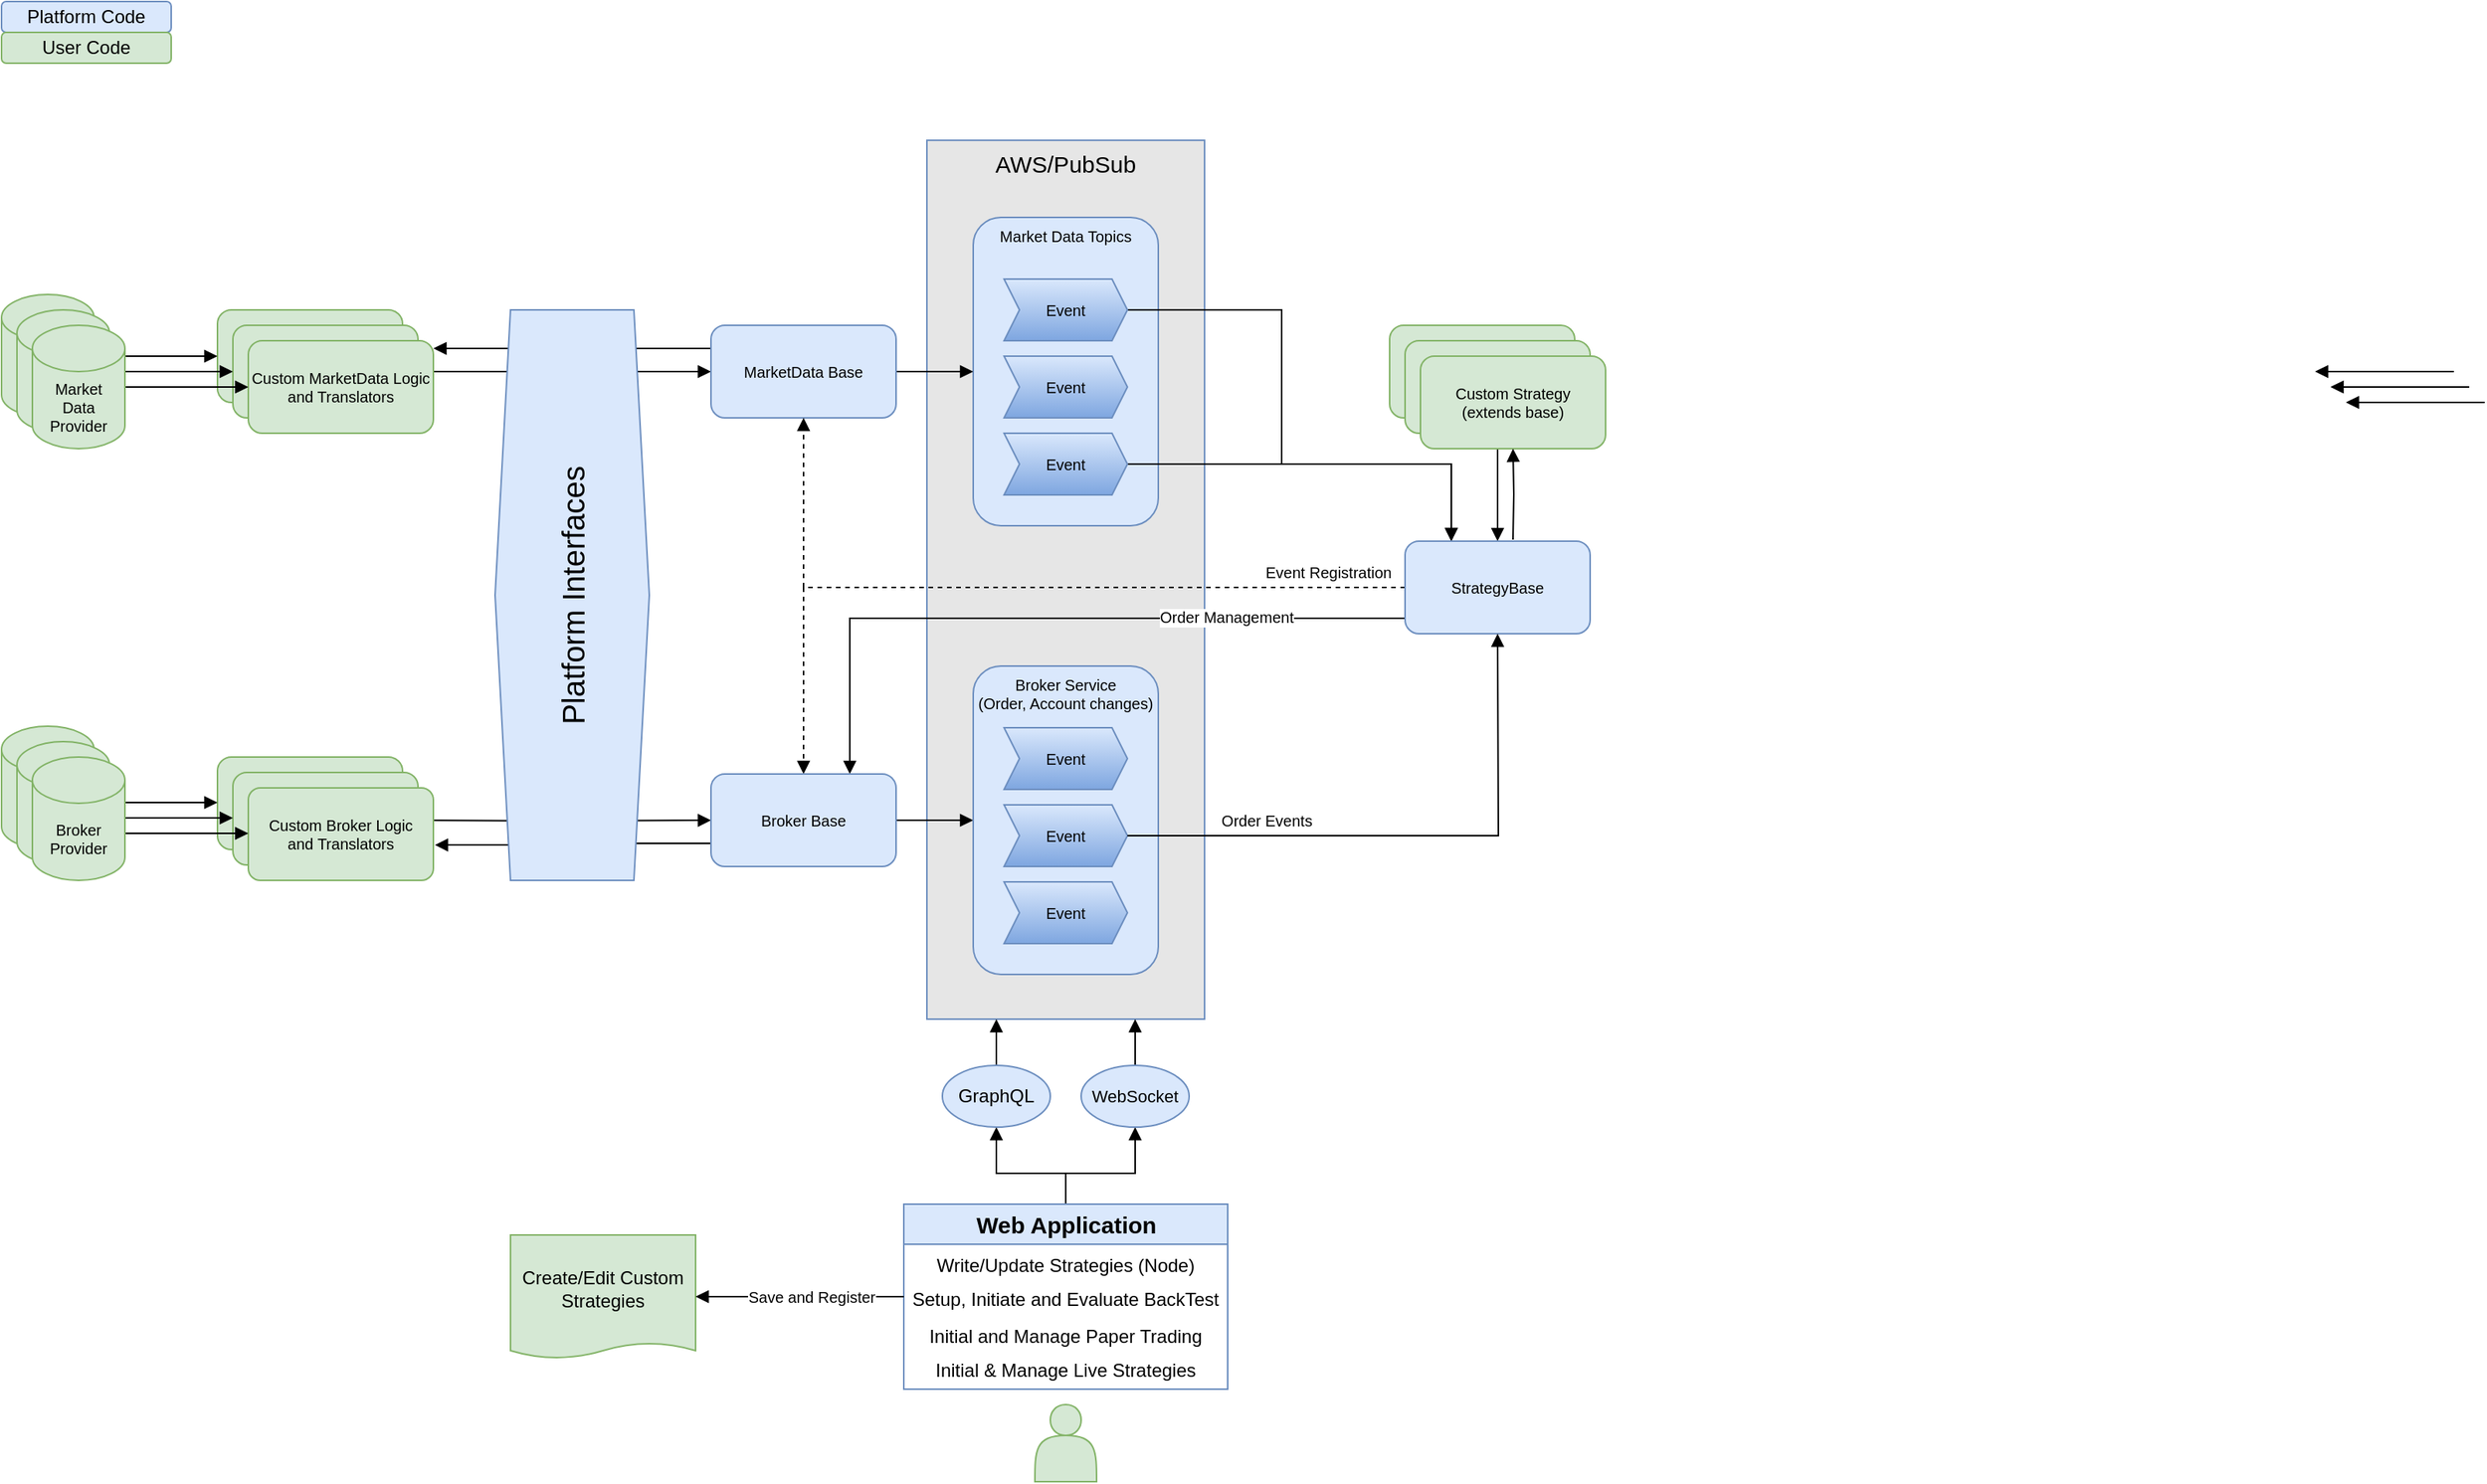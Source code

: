 <mxfile version="14.5.1" type="device" pages="4"><diagram id="AFcs30P2FQFb-mIZfQ9K" name="Overview"><mxGraphModel dx="1141" dy="724" grid="1" gridSize="10" guides="1" tooltips="1" connect="1" arrows="1" fold="1" page="1" pageScale="1" pageWidth="850" pageHeight="1100" math="0" shadow="0"><root><mxCell id="PBsyl0sujRCFRRknU4OA-0"/><mxCell id="PBsyl0sujRCFRRknU4OA-1" parent="PBsyl0sujRCFRRknU4OA-0"/><mxCell id="il2iercRN8p4NBhenxj9-93" value="AWS/PubSub" style="rounded=0;whiteSpace=wrap;html=1;strokeColor=#6c8ebf;fillColor=#E6E6E6;fontSize=15;align=center;verticalAlign=top;" vertex="1" parent="PBsyl0sujRCFRRknU4OA-1"><mxGeometry x="630" y="120" width="180" height="570" as="geometry"/></mxCell><mxCell id="il2iercRN8p4NBhenxj9-69" style="edgeStyle=orthogonalEdgeStyle;rounded=0;orthogonalLoop=1;jettySize=auto;html=1;shadow=0;endArrow=block;fillColor=#D4E1F5;fontSize=10;" edge="1" parent="PBsyl0sujRCFRRknU4OA-1" target="il2iercRN8p4NBhenxj9-61"><mxGeometry relative="1" as="geometry"><mxPoint x="300" y="561" as="sourcePoint"/><mxPoint x="360" y="561" as="targetPoint"/></mxGeometry></mxCell><mxCell id="il2iercRN8p4NBhenxj9-65" value="Translation Layer&lt;br&gt;(User Code)" style="rounded=1;whiteSpace=wrap;html=1;strokeColor=#82b366;fillColor=#d5e8d4;fontSize=10;align=center;" vertex="1" parent="PBsyl0sujRCFRRknU4OA-1"><mxGeometry x="170" y="520" width="120" height="60" as="geometry"/></mxCell><mxCell id="il2iercRN8p4NBhenxj9-66" value="Translation Layer&lt;br&gt;(User Code)" style="rounded=1;whiteSpace=wrap;html=1;strokeColor=#82b366;fillColor=#d5e8d4;fontSize=10;align=center;" vertex="1" parent="PBsyl0sujRCFRRknU4OA-1"><mxGeometry x="180" y="530" width="120" height="60" as="geometry"/></mxCell><mxCell id="il2iercRN8p4NBhenxj9-67" value="Custom Broker Logic&lt;br&gt;and Translators" style="rounded=1;whiteSpace=wrap;html=1;strokeColor=#82b366;fillColor=#d5e8d4;fontSize=10;align=center;arcSize=13;" vertex="1" parent="PBsyl0sujRCFRRknU4OA-1"><mxGeometry x="190" y="540" width="120" height="60" as="geometry"/></mxCell><mxCell id="il2iercRN8p4NBhenxj9-80" style="edgeStyle=orthogonalEdgeStyle;curved=1;orthogonalLoop=1;jettySize=auto;html=1;shadow=0;endArrow=block;fillColor=#D4E1F5;fontSize=10;" edge="1" parent="PBsyl0sujRCFRRknU4OA-1"><mxGeometry relative="1" as="geometry"><mxPoint x="90" y="549.5" as="sourcePoint"/><mxPoint x="170" y="549.5" as="targetPoint"/></mxGeometry></mxCell><mxCell id="il2iercRN8p4NBhenxj9-81" style="edgeStyle=orthogonalEdgeStyle;curved=1;orthogonalLoop=1;jettySize=auto;html=1;shadow=0;endArrow=block;fillColor=#D4E1F5;fontSize=10;" edge="1" parent="PBsyl0sujRCFRRknU4OA-1"><mxGeometry relative="1" as="geometry"><mxPoint x="100" y="559.5" as="sourcePoint"/><mxPoint x="180" y="559.5" as="targetPoint"/></mxGeometry></mxCell><mxCell id="il2iercRN8p4NBhenxj9-82" style="edgeStyle=orthogonalEdgeStyle;curved=1;orthogonalLoop=1;jettySize=auto;html=1;shadow=0;endArrow=block;fillColor=#D4E1F5;fontSize=10;" edge="1" parent="PBsyl0sujRCFRRknU4OA-1"><mxGeometry relative="1" as="geometry"><mxPoint x="110" y="569.5" as="sourcePoint"/><mxPoint x="190" y="569.5" as="targetPoint"/></mxGeometry></mxCell><mxCell id="il2iercRN8p4NBhenxj9-52" style="edgeStyle=orthogonalEdgeStyle;curved=1;orthogonalLoop=1;jettySize=auto;html=1;shadow=0;endArrow=block;fillColor=#D4E1F5;fontSize=10;" edge="1" parent="PBsyl0sujRCFRRknU4OA-1"><mxGeometry relative="1" as="geometry"><mxPoint x="1620" y="270" as="sourcePoint"/><mxPoint x="1530" y="270" as="targetPoint"/></mxGeometry></mxCell><mxCell id="il2iercRN8p4NBhenxj9-55" style="edgeStyle=orthogonalEdgeStyle;curved=1;orthogonalLoop=1;jettySize=auto;html=1;shadow=0;endArrow=block;fillColor=#D4E1F5;fontSize=10;" edge="1" parent="PBsyl0sujRCFRRknU4OA-1"><mxGeometry relative="1" as="geometry"><mxPoint x="1630" y="280" as="sourcePoint"/><mxPoint x="1540" y="280" as="targetPoint"/></mxGeometry></mxCell><mxCell id="il2iercRN8p4NBhenxj9-29" value="Custom Strategy&lt;br&gt;(extends base)" style="rounded=1;whiteSpace=wrap;html=1;strokeColor=#82b366;fillColor=#d5e8d4;fontSize=10;align=center;" vertex="1" parent="PBsyl0sujRCFRRknU4OA-1"><mxGeometry x="930" y="240" width="120" height="60" as="geometry"/></mxCell><mxCell id="il2iercRN8p4NBhenxj9-50" style="edgeStyle=orthogonalEdgeStyle;rounded=0;orthogonalLoop=1;jettySize=auto;html=1;shadow=0;endArrow=block;fillColor=#D4E1F5;fontSize=10;" edge="1" parent="PBsyl0sujRCFRRknU4OA-1" source="il2iercRN8p4NBhenxj9-35" target="il2iercRN8p4NBhenxj9-34"><mxGeometry relative="1" as="geometry"/></mxCell><mxCell id="il2iercRN8p4NBhenxj9-35" value="Custom Strategy&lt;br&gt;(extends base)" style="rounded=1;whiteSpace=wrap;html=1;strokeColor=#82b366;fillColor=#d5e8d4;fontSize=10;align=center;" vertex="1" parent="PBsyl0sujRCFRRknU4OA-1"><mxGeometry x="940" y="250" width="120" height="60" as="geometry"/></mxCell><mxCell id="il2iercRN8p4NBhenxj9-38" value="Custom Strategy&lt;br&gt;(extends base)" style="rounded=1;whiteSpace=wrap;html=1;strokeColor=#82b366;fillColor=#d5e8d4;fontSize=10;align=center;" vertex="1" parent="PBsyl0sujRCFRRknU4OA-1"><mxGeometry x="950" y="260" width="120" height="60" as="geometry"/></mxCell><mxCell id="il2iercRN8p4NBhenxj9-42" value="Market Data Topics" style="rounded=1;whiteSpace=wrap;html=1;strokeColor=#6c8ebf;fillColor=#dae8fc;fontSize=10;align=center;verticalAlign=top;" vertex="1" parent="PBsyl0sujRCFRRknU4OA-1"><mxGeometry x="660" y="170" width="120" height="200" as="geometry"/></mxCell><mxCell id="il2iercRN8p4NBhenxj9-5" style="edgeStyle=orthogonalEdgeStyle;orthogonalLoop=1;jettySize=auto;html=1;shadow=0;endArrow=block;fillColor=#D4E1F5;fontSize=10;exitX=1;exitY=0.5;exitDx=0;exitDy=0;rounded=0;" edge="1" parent="PBsyl0sujRCFRRknU4OA-1" source="il2iercRN8p4NBhenxj9-6" target="il2iercRN8p4NBhenxj9-12"><mxGeometry relative="1" as="geometry"/></mxCell><mxCell id="il2iercRN8p4NBhenxj9-0" value="Translation Layer&lt;br&gt;(User Code)" style="rounded=1;whiteSpace=wrap;html=1;strokeColor=#82b366;fillColor=#d5e8d4;fontSize=10;align=center;" vertex="1" parent="PBsyl0sujRCFRRknU4OA-1"><mxGeometry x="170" y="230" width="120" height="60" as="geometry"/></mxCell><mxCell id="il2iercRN8p4NBhenxj9-2" style="edgeStyle=orthogonalEdgeStyle;curved=1;orthogonalLoop=1;jettySize=auto;html=1;shadow=0;endArrow=block;fillColor=#D4E1F5;fontSize=10;" edge="1" parent="PBsyl0sujRCFRRknU4OA-1" source="il2iercRN8p4NBhenxj9-1" target="il2iercRN8p4NBhenxj9-0"><mxGeometry relative="1" as="geometry"/></mxCell><mxCell id="il2iercRN8p4NBhenxj9-1" value="Market&lt;br&gt;Data Provider" style="shape=cylinder3;whiteSpace=wrap;html=1;boundedLbl=1;backgroundOutline=1;size=15;strokeColor=#82b366;fillColor=#d5e8d4;fontSize=10;align=center;" vertex="1" parent="PBsyl0sujRCFRRknU4OA-1"><mxGeometry x="30" y="220" width="60" height="80" as="geometry"/></mxCell><mxCell id="il2iercRN8p4NBhenxj9-6" value="Translation Layer&lt;br&gt;(User Code)" style="rounded=1;whiteSpace=wrap;html=1;strokeColor=#82b366;fillColor=#d5e8d4;fontSize=10;align=center;" vertex="1" parent="PBsyl0sujRCFRRknU4OA-1"><mxGeometry x="180" y="240" width="120" height="60" as="geometry"/></mxCell><mxCell id="il2iercRN8p4NBhenxj9-7" style="edgeStyle=orthogonalEdgeStyle;curved=1;orthogonalLoop=1;jettySize=auto;html=1;shadow=0;endArrow=block;fillColor=#D4E1F5;fontSize=10;" edge="1" parent="PBsyl0sujRCFRRknU4OA-1" source="il2iercRN8p4NBhenxj9-8" target="il2iercRN8p4NBhenxj9-6"><mxGeometry relative="1" as="geometry"/></mxCell><mxCell id="il2iercRN8p4NBhenxj9-8" value="Market&lt;br&gt;Data Provider" style="shape=cylinder3;whiteSpace=wrap;html=1;boundedLbl=1;backgroundOutline=1;size=15;strokeColor=#82b366;fillColor=#d5e8d4;fontSize=10;align=center;" vertex="1" parent="PBsyl0sujRCFRRknU4OA-1"><mxGeometry x="40" y="230" width="60" height="80" as="geometry"/></mxCell><mxCell id="il2iercRN8p4NBhenxj9-9" value="Custom MarketData Logic&lt;br&gt;and Translators" style="rounded=1;whiteSpace=wrap;html=1;strokeColor=#82b366;fillColor=#d5e8d4;fontSize=10;align=center;" vertex="1" parent="PBsyl0sujRCFRRknU4OA-1"><mxGeometry x="190" y="250" width="120" height="60" as="geometry"/></mxCell><mxCell id="il2iercRN8p4NBhenxj9-10" style="edgeStyle=orthogonalEdgeStyle;curved=1;orthogonalLoop=1;jettySize=auto;html=1;shadow=0;endArrow=block;fillColor=#D4E1F5;fontSize=10;" edge="1" parent="PBsyl0sujRCFRRknU4OA-1" source="il2iercRN8p4NBhenxj9-11" target="il2iercRN8p4NBhenxj9-9"><mxGeometry relative="1" as="geometry"/></mxCell><mxCell id="il2iercRN8p4NBhenxj9-11" value="Market&lt;br&gt;Data Provider" style="shape=cylinder3;whiteSpace=wrap;html=1;boundedLbl=1;backgroundOutline=1;size=15;strokeColor=#82b366;fillColor=#d5e8d4;fontSize=10;align=center;" vertex="1" parent="PBsyl0sujRCFRRknU4OA-1"><mxGeometry x="50" y="240" width="60" height="80" as="geometry"/></mxCell><mxCell id="il2iercRN8p4NBhenxj9-43" style="edgeStyle=orthogonalEdgeStyle;curved=1;orthogonalLoop=1;jettySize=auto;html=1;shadow=0;endArrow=block;fillColor=#D4E1F5;fontSize=10;" edge="1" parent="PBsyl0sujRCFRRknU4OA-1" source="il2iercRN8p4NBhenxj9-12" target="il2iercRN8p4NBhenxj9-42"><mxGeometry relative="1" as="geometry"/></mxCell><mxCell id="il2iercRN8p4NBhenxj9-76" style="edgeStyle=orthogonalEdgeStyle;rounded=0;orthogonalLoop=1;jettySize=auto;html=1;exitX=0;exitY=0.25;exitDx=0;exitDy=0;shadow=0;endArrow=block;fillColor=#D4E1F5;fontSize=20;" edge="1" parent="PBsyl0sujRCFRRknU4OA-1" source="il2iercRN8p4NBhenxj9-12" target="il2iercRN8p4NBhenxj9-9"><mxGeometry relative="1" as="geometry"><Array as="points"><mxPoint x="360" y="255"/><mxPoint x="360" y="255"/></Array></mxGeometry></mxCell><mxCell id="il2iercRN8p4NBhenxj9-12" value="MarketData Base" style="rounded=1;whiteSpace=wrap;html=1;strokeColor=#6c8ebf;fillColor=#dae8fc;fontSize=10;align=center;" vertex="1" parent="PBsyl0sujRCFRRknU4OA-1"><mxGeometry x="490" y="240" width="120" height="60" as="geometry"/></mxCell><mxCell id="il2iercRN8p4NBhenxj9-46" style="edgeStyle=orthogonalEdgeStyle;rounded=0;orthogonalLoop=1;jettySize=auto;html=1;entryX=0.25;entryY=0;entryDx=0;entryDy=0;shadow=0;endArrow=block;fillColor=#D4E1F5;fontSize=10;" edge="1" parent="PBsyl0sujRCFRRknU4OA-1" source="il2iercRN8p4NBhenxj9-15" target="il2iercRN8p4NBhenxj9-34"><mxGeometry relative="1" as="geometry"><Array as="points"><mxPoint x="860" y="230"/><mxPoint x="860" y="330"/><mxPoint x="970" y="330"/></Array></mxGeometry></mxCell><mxCell id="il2iercRN8p4NBhenxj9-15" value="Event" style="shape=step;perimeter=stepPerimeter;whiteSpace=wrap;html=1;fixedSize=1;strokeColor=#6c8ebf;fillColor=#dae8fc;fontSize=10;align=center;size=10;gradientColor=#7ea6e0;" vertex="1" parent="PBsyl0sujRCFRRknU4OA-1"><mxGeometry x="680" y="210" width="80" height="40" as="geometry"/></mxCell><mxCell id="il2iercRN8p4NBhenxj9-16" value="Event" style="shape=step;perimeter=stepPerimeter;whiteSpace=wrap;html=1;fixedSize=1;strokeColor=#6c8ebf;fillColor=#dae8fc;fontSize=10;align=center;size=10;gradientColor=#7ea6e0;" vertex="1" parent="PBsyl0sujRCFRRknU4OA-1"><mxGeometry x="680" y="260" width="80" height="40" as="geometry"/></mxCell><mxCell id="il2iercRN8p4NBhenxj9-48" style="edgeStyle=orthogonalEdgeStyle;rounded=0;orthogonalLoop=1;jettySize=auto;html=1;entryX=0.25;entryY=0;entryDx=0;entryDy=0;shadow=0;endArrow=block;fillColor=#D4E1F5;fontSize=10;" edge="1" parent="PBsyl0sujRCFRRknU4OA-1" source="il2iercRN8p4NBhenxj9-18" target="il2iercRN8p4NBhenxj9-34"><mxGeometry relative="1" as="geometry"><Array as="points"><mxPoint x="970" y="330"/></Array></mxGeometry></mxCell><mxCell id="il2iercRN8p4NBhenxj9-18" value="Event" style="shape=step;perimeter=stepPerimeter;whiteSpace=wrap;html=1;fixedSize=1;strokeColor=#6c8ebf;fillColor=#dae8fc;fontSize=10;align=center;size=10;gradientColor=#7ea6e0;" vertex="1" parent="PBsyl0sujRCFRRknU4OA-1"><mxGeometry x="680" y="310" width="80" height="40" as="geometry"/></mxCell><mxCell id="il2iercRN8p4NBhenxj9-44" style="edgeStyle=orthogonalEdgeStyle;orthogonalLoop=1;jettySize=auto;html=1;shadow=0;endArrow=block;fillColor=#D4E1F5;fontSize=10;rounded=0;dashed=1;entryX=0.5;entryY=1;entryDx=0;entryDy=0;exitX=0;exitY=0.5;exitDx=0;exitDy=0;" edge="1" parent="PBsyl0sujRCFRRknU4OA-1" source="il2iercRN8p4NBhenxj9-34" target="il2iercRN8p4NBhenxj9-12"><mxGeometry relative="1" as="geometry"><mxPoint x="550" y="310" as="targetPoint"/><Array as="points"><mxPoint x="550" y="410"/></Array></mxGeometry></mxCell><mxCell id="il2iercRN8p4NBhenxj9-45" value="Event Registration" style="edgeLabel;html=1;align=center;verticalAlign=middle;resizable=0;points=[];fontSize=10;" vertex="1" connectable="0" parent="il2iercRN8p4NBhenxj9-44"><mxGeometry x="-0.253" relative="1" as="geometry"><mxPoint x="137" y="-10" as="offset"/></mxGeometry></mxCell><mxCell id="il2iercRN8p4NBhenxj9-84" style="edgeStyle=orthogonalEdgeStyle;rounded=0;orthogonalLoop=1;jettySize=auto;html=1;shadow=0;endArrow=block;fillColor=#D4E1F5;fontSize=20;dashed=1;" edge="1" parent="PBsyl0sujRCFRRknU4OA-1" source="il2iercRN8p4NBhenxj9-34" target="il2iercRN8p4NBhenxj9-61"><mxGeometry relative="1" as="geometry"/></mxCell><mxCell id="il2iercRN8p4NBhenxj9-85" style="edgeStyle=orthogonalEdgeStyle;rounded=0;orthogonalLoop=1;jettySize=auto;html=1;shadow=0;endArrow=block;fillColor=#D4E1F5;fontSize=20;entryX=0.5;entryY=1;entryDx=0;entryDy=0;" edge="1" parent="PBsyl0sujRCFRRknU4OA-1" target="il2iercRN8p4NBhenxj9-38"><mxGeometry relative="1" as="geometry"><mxPoint x="1010" y="379" as="sourcePoint"/></mxGeometry></mxCell><mxCell id="il2iercRN8p4NBhenxj9-91" style="edgeStyle=orthogonalEdgeStyle;rounded=0;orthogonalLoop=1;jettySize=auto;html=1;entryX=0.75;entryY=0;entryDx=0;entryDy=0;shadow=0;endArrow=block;fillColor=#D4E1F5;fontSize=10;" edge="1" parent="PBsyl0sujRCFRRknU4OA-1" source="il2iercRN8p4NBhenxj9-34" target="il2iercRN8p4NBhenxj9-61"><mxGeometry relative="1" as="geometry"><Array as="points"><mxPoint x="580" y="430"/></Array></mxGeometry></mxCell><mxCell id="il2iercRN8p4NBhenxj9-92" value="Order Management" style="edgeLabel;html=1;align=center;verticalAlign=middle;resizable=0;points=[];fontSize=10;" vertex="1" connectable="0" parent="il2iercRN8p4NBhenxj9-91"><mxGeometry x="-0.497" y="-1" relative="1" as="geometry"><mxPoint as="offset"/></mxGeometry></mxCell><mxCell id="il2iercRN8p4NBhenxj9-34" value="StrategyBase" style="rounded=1;whiteSpace=wrap;html=1;strokeColor=#6c8ebf;fillColor=#dae8fc;fontSize=10;align=center;" vertex="1" parent="PBsyl0sujRCFRRknU4OA-1"><mxGeometry x="940" y="380" width="120" height="60" as="geometry"/></mxCell><mxCell id="il2iercRN8p4NBhenxj9-58" style="edgeStyle=orthogonalEdgeStyle;curved=1;orthogonalLoop=1;jettySize=auto;html=1;shadow=0;endArrow=block;fillColor=#D4E1F5;fontSize=10;" edge="1" parent="PBsyl0sujRCFRRknU4OA-1"><mxGeometry relative="1" as="geometry"><mxPoint x="1640" y="290" as="sourcePoint"/><mxPoint x="1550" y="290" as="targetPoint"/></mxGeometry></mxCell><mxCell id="il2iercRN8p4NBhenxj9-79" style="edgeStyle=orthogonalEdgeStyle;rounded=0;orthogonalLoop=1;jettySize=auto;html=1;exitX=0;exitY=0.75;exitDx=0;exitDy=0;shadow=0;endArrow=block;fillColor=#D4E1F5;fontSize=20;entryX=1.008;entryY=0.617;entryDx=0;entryDy=0;entryPerimeter=0;" edge="1" parent="PBsyl0sujRCFRRknU4OA-1" source="il2iercRN8p4NBhenxj9-61" target="il2iercRN8p4NBhenxj9-67"><mxGeometry relative="1" as="geometry"/></mxCell><mxCell id="il2iercRN8p4NBhenxj9-83" style="edgeStyle=orthogonalEdgeStyle;rounded=0;orthogonalLoop=1;jettySize=auto;html=1;entryX=0;entryY=0.5;entryDx=0;entryDy=0;shadow=0;endArrow=block;fillColor=#D4E1F5;fontSize=20;" edge="1" parent="PBsyl0sujRCFRRknU4OA-1" source="il2iercRN8p4NBhenxj9-61" target="il2iercRN8p4NBhenxj9-71"><mxGeometry relative="1" as="geometry"/></mxCell><mxCell id="il2iercRN8p4NBhenxj9-61" value="Broker Base" style="rounded=1;whiteSpace=wrap;html=1;strokeColor=#6c8ebf;fillColor=#dae8fc;fontSize=10;align=center;" vertex="1" parent="PBsyl0sujRCFRRknU4OA-1"><mxGeometry x="490" y="531" width="120" height="60" as="geometry"/></mxCell><mxCell id="il2iercRN8p4NBhenxj9-62" value="Market&lt;br&gt;Data Provider" style="shape=cylinder3;whiteSpace=wrap;html=1;boundedLbl=1;backgroundOutline=1;size=15;strokeColor=#82b366;fillColor=#d5e8d4;fontSize=10;align=center;" vertex="1" parent="PBsyl0sujRCFRRknU4OA-1"><mxGeometry x="30" y="500" width="60" height="80" as="geometry"/></mxCell><mxCell id="il2iercRN8p4NBhenxj9-63" value="Market&lt;br&gt;Data Provider" style="shape=cylinder3;whiteSpace=wrap;html=1;boundedLbl=1;backgroundOutline=1;size=15;strokeColor=#82b366;fillColor=#d5e8d4;fontSize=10;align=center;" vertex="1" parent="PBsyl0sujRCFRRknU4OA-1"><mxGeometry x="40" y="510" width="60" height="80" as="geometry"/></mxCell><mxCell id="il2iercRN8p4NBhenxj9-64" value="Broker Provider" style="shape=cylinder3;whiteSpace=wrap;html=1;boundedLbl=1;backgroundOutline=1;size=15;strokeColor=#82b366;fillColor=#d5e8d4;fontSize=10;align=center;" vertex="1" parent="PBsyl0sujRCFRRknU4OA-1"><mxGeometry x="50" y="520" width="60" height="80" as="geometry"/></mxCell><mxCell id="il2iercRN8p4NBhenxj9-4" value="Platform Interfaces" style="shape=hexagon;perimeter=hexagonPerimeter2;whiteSpace=wrap;html=1;fixedSize=1;strokeColor=#6c8ebf;fillColor=#dae8fc;fontSize=20;align=center;size=10;horizontal=0;" vertex="1" parent="PBsyl0sujRCFRRknU4OA-1"><mxGeometry x="350" y="230" width="100" height="370" as="geometry"/></mxCell><mxCell id="il2iercRN8p4NBhenxj9-71" value="Broker Service&lt;br&gt;(Order, Account changes)" style="rounded=1;whiteSpace=wrap;html=1;strokeColor=#6c8ebf;fillColor=#dae8fc;fontSize=10;align=center;verticalAlign=top;" vertex="1" parent="PBsyl0sujRCFRRknU4OA-1"><mxGeometry x="660" y="461" width="120" height="200" as="geometry"/></mxCell><mxCell id="il2iercRN8p4NBhenxj9-72" value="Event" style="shape=step;perimeter=stepPerimeter;whiteSpace=wrap;html=1;fixedSize=1;strokeColor=#6c8ebf;fillColor=#dae8fc;fontSize=10;align=center;size=10;gradientColor=#7ea6e0;" vertex="1" parent="PBsyl0sujRCFRRknU4OA-1"><mxGeometry x="680" y="501" width="80" height="40" as="geometry"/></mxCell><mxCell id="il2iercRN8p4NBhenxj9-73" value="Event" style="shape=step;perimeter=stepPerimeter;whiteSpace=wrap;html=1;fixedSize=1;strokeColor=#6c8ebf;fillColor=#dae8fc;fontSize=10;align=center;size=10;gradientColor=#7ea6e0;" vertex="1" parent="PBsyl0sujRCFRRknU4OA-1"><mxGeometry x="680" y="551" width="80" height="40" as="geometry"/></mxCell><mxCell id="il2iercRN8p4NBhenxj9-74" value="Event" style="shape=step;perimeter=stepPerimeter;whiteSpace=wrap;html=1;fixedSize=1;strokeColor=#6c8ebf;fillColor=#dae8fc;fontSize=10;align=center;size=10;gradientColor=#7ea6e0;" vertex="1" parent="PBsyl0sujRCFRRknU4OA-1"><mxGeometry x="680" y="601" width="80" height="40" as="geometry"/></mxCell><mxCell id="il2iercRN8p4NBhenxj9-86" style="edgeStyle=orthogonalEdgeStyle;rounded=0;orthogonalLoop=1;jettySize=auto;html=1;shadow=0;endArrow=block;fillColor=#D4E1F5;fontSize=20;" edge="1" parent="PBsyl0sujRCFRRknU4OA-1" source="il2iercRN8p4NBhenxj9-73"><mxGeometry relative="1" as="geometry"><mxPoint x="1000" y="440" as="targetPoint"/></mxGeometry></mxCell><mxCell id="il2iercRN8p4NBhenxj9-88" value="Order Events" style="edgeLabel;html=1;align=center;verticalAlign=middle;resizable=0;points=[];fontSize=10;" vertex="1" connectable="0" parent="il2iercRN8p4NBhenxj9-86"><mxGeometry x="-0.24" y="-1" relative="1" as="geometry"><mxPoint x="-51" y="-11" as="offset"/></mxGeometry></mxCell><mxCell id="Gre_Co2M2HLAijswPXKm-0" value="Platform Code" style="rounded=1;whiteSpace=wrap;html=1;align=center;verticalAlign=middle;fillColor=#dae8fc;strokeColor=#6c8ebf;horizontal=1;fontSize=12;" vertex="1" parent="PBsyl0sujRCFRRknU4OA-1"><mxGeometry x="30" y="30" width="110" height="20" as="geometry"/></mxCell><mxCell id="Gre_Co2M2HLAijswPXKm-1" value="User Code" style="rounded=1;whiteSpace=wrap;html=1;align=center;verticalAlign=middle;fillColor=#d5e8d4;strokeColor=#82b366;horizontal=1;fontSize=12;" vertex="1" parent="PBsyl0sujRCFRRknU4OA-1"><mxGeometry x="30" y="50" width="110" height="20" as="geometry"/></mxCell><mxCell id="Gre_Co2M2HLAijswPXKm-2" value="" style="shape=actor;whiteSpace=wrap;html=1;strokeColor=#82b366;fillColor=#d5e8d4;fontSize=12;align=center;" vertex="1" parent="PBsyl0sujRCFRRknU4OA-1"><mxGeometry x="700" y="940" width="40" height="50" as="geometry"/></mxCell><mxCell id="t64jnpO1GxcBtKU_LE8L-7" style="edgeStyle=orthogonalEdgeStyle;rounded=0;orthogonalLoop=1;jettySize=auto;html=1;entryX=0.5;entryY=1;entryDx=0;entryDy=0;shadow=0;endArrow=block;fillColor=#D4E1F5;fontSize=12;fontColor=#000000;" edge="1" parent="PBsyl0sujRCFRRknU4OA-1" source="Gre_Co2M2HLAijswPXKm-4" target="t64jnpO1GxcBtKU_LE8L-0"><mxGeometry relative="1" as="geometry"><Array as="points"><mxPoint x="720" y="790"/><mxPoint x="675" y="790"/></Array></mxGeometry></mxCell><mxCell id="t64jnpO1GxcBtKU_LE8L-8" style="edgeStyle=orthogonalEdgeStyle;rounded=0;orthogonalLoop=1;jettySize=auto;html=1;entryX=0.5;entryY=1;entryDx=0;entryDy=0;shadow=0;endArrow=block;fillColor=#D4E1F5;fontSize=12;fontColor=#000000;" edge="1" parent="PBsyl0sujRCFRRknU4OA-1" source="Gre_Co2M2HLAijswPXKm-4" target="t64jnpO1GxcBtKU_LE8L-2"><mxGeometry relative="1" as="geometry"><Array as="points"><mxPoint x="720" y="790"/><mxPoint x="765" y="790"/></Array></mxGeometry></mxCell><mxCell id="Gre_Co2M2HLAijswPXKm-4" value="Web Application" style="swimlane;fontStyle=1;childLayout=stackLayout;horizontal=1;startSize=26;fillColor=#dae8fc;horizontalStack=0;resizeParent=1;resizeParentMax=0;resizeLast=0;collapsible=1;marginBottom=0;strokeColor=#6c8ebf;fontSize=15;align=center;html=1;" vertex="1" parent="PBsyl0sujRCFRRknU4OA-1"><mxGeometry x="615" y="810" width="210" height="120" as="geometry"/></mxCell><mxCell id="Gre_Co2M2HLAijswPXKm-5" value="Write/Update Strategies (Node)" style="text;strokeColor=none;fillColor=none;align=center;verticalAlign=top;spacingLeft=4;spacingRight=4;overflow=hidden;rotatable=0;points=[[0,0.5],[1,0.5]];portConstraint=eastwest;" vertex="1" parent="Gre_Co2M2HLAijswPXKm-4"><mxGeometry y="26" width="210" height="22" as="geometry"/></mxCell><mxCell id="Gre_Co2M2HLAijswPXKm-6" value="Setup, Initiate and Evaluate BackTest" style="text;strokeColor=none;fillColor=none;align=center;verticalAlign=top;spacingLeft=4;spacingRight=4;overflow=hidden;rotatable=0;points=[[0,0.5],[1,0.5]];portConstraint=eastwest;" vertex="1" parent="Gre_Co2M2HLAijswPXKm-4"><mxGeometry y="48" width="210" height="24" as="geometry"/></mxCell><mxCell id="Gre_Co2M2HLAijswPXKm-7" value="Initial and Manage Paper Trading" style="text;strokeColor=none;fillColor=none;align=center;verticalAlign=top;spacingLeft=4;spacingRight=4;overflow=hidden;rotatable=0;points=[[0,0.5],[1,0.5]];portConstraint=eastwest;" vertex="1" parent="Gre_Co2M2HLAijswPXKm-4"><mxGeometry y="72" width="210" height="22" as="geometry"/></mxCell><mxCell id="Gre_Co2M2HLAijswPXKm-8" value="Initial &amp; Manage Live Strategies" style="text;strokeColor=none;fillColor=none;align=center;verticalAlign=top;spacingLeft=4;spacingRight=4;overflow=hidden;rotatable=0;points=[[0,0.5],[1,0.5]];portConstraint=eastwest;" vertex="1" parent="Gre_Co2M2HLAijswPXKm-4"><mxGeometry y="94" width="210" height="26" as="geometry"/></mxCell><mxCell id="Gre_Co2M2HLAijswPXKm-11" value="Create/Edit Custom Strategies" style="shape=document;whiteSpace=wrap;html=1;boundedLbl=1;strokeColor=#82b366;fillColor=#d5e8d4;fontSize=12;align=center;size=0.125;" vertex="1" parent="PBsyl0sujRCFRRknU4OA-1"><mxGeometry x="360" y="830" width="120" height="80" as="geometry"/></mxCell><mxCell id="Gre_Co2M2HLAijswPXKm-12" style="edgeStyle=orthogonalEdgeStyle;rounded=0;orthogonalLoop=1;jettySize=auto;html=1;shadow=0;endArrow=block;fillColor=#D4E1F5;fontSize=15;" edge="1" parent="PBsyl0sujRCFRRknU4OA-1" source="Gre_Co2M2HLAijswPXKm-6" target="Gre_Co2M2HLAijswPXKm-11"><mxGeometry relative="1" as="geometry"/></mxCell><mxCell id="Gre_Co2M2HLAijswPXKm-13" value="Save and Register" style="edgeLabel;html=1;align=center;verticalAlign=middle;resizable=0;points=[];fontSize=10;" vertex="1" connectable="0" parent="Gre_Co2M2HLAijswPXKm-12"><mxGeometry x="0.167" y="1" relative="1" as="geometry"><mxPoint x="19" y="-1" as="offset"/></mxGeometry></mxCell><mxCell id="t64jnpO1GxcBtKU_LE8L-6" style="edgeStyle=orthogonalEdgeStyle;rounded=0;orthogonalLoop=1;jettySize=auto;html=1;exitX=0.5;exitY=0;exitDx=0;exitDy=0;entryX=0.25;entryY=1;entryDx=0;entryDy=0;shadow=0;endArrow=block;fillColor=#D4E1F5;fontSize=12;fontColor=#000000;" edge="1" parent="PBsyl0sujRCFRRknU4OA-1" source="t64jnpO1GxcBtKU_LE8L-0" target="il2iercRN8p4NBhenxj9-93"><mxGeometry relative="1" as="geometry"/></mxCell><mxCell id="t64jnpO1GxcBtKU_LE8L-0" value="GraphQL" style="ellipse;whiteSpace=wrap;html=1;rounded=1;shadow=0;strokeColor=#6c8ebf;fillColor=#dae8fc;fontSize=12;align=center;" vertex="1" parent="PBsyl0sujRCFRRknU4OA-1"><mxGeometry x="640" y="720" width="70" height="40" as="geometry"/></mxCell><mxCell id="t64jnpO1GxcBtKU_LE8L-5" style="edgeStyle=orthogonalEdgeStyle;rounded=0;orthogonalLoop=1;jettySize=auto;html=1;exitX=0.5;exitY=0;exitDx=0;exitDy=0;entryX=0.75;entryY=1;entryDx=0;entryDy=0;shadow=0;endArrow=block;fillColor=#D4E1F5;fontSize=12;fontColor=#000000;" edge="1" parent="PBsyl0sujRCFRRknU4OA-1" source="t64jnpO1GxcBtKU_LE8L-2" target="il2iercRN8p4NBhenxj9-93"><mxGeometry relative="1" as="geometry"/></mxCell><mxCell id="t64jnpO1GxcBtKU_LE8L-2" value="WebSocket" style="ellipse;whiteSpace=wrap;html=1;rounded=1;shadow=0;strokeColor=#6c8ebf;fillColor=#dae8fc;fontSize=11;align=center;" vertex="1" parent="PBsyl0sujRCFRRknU4OA-1"><mxGeometry x="730" y="720" width="70" height="40" as="geometry"/></mxCell></root></mxGraphModel></diagram><diagram id="C5RBs43oDa-KdzZeNtuy" name="Strategy Structure"><mxGraphModel dx="1426" dy="2074" grid="1" gridSize="10" guides="1" tooltips="1" connect="1" arrows="1" fold="1" page="1" pageScale="1" pageWidth="827" pageHeight="1169" math="0" shadow="0"><root><mxCell id="WIyWlLk6GJQsqaUBKTNV-0"/><mxCell id="WIyWlLk6GJQsqaUBKTNV-1" parent="WIyWlLk6GJQsqaUBKTNV-0"/><mxCell id="Ac_cnSVsYamRfdGsZJXh-107" value="" style="rounded=1;whiteSpace=wrap;html=1;align=center;verticalAlign=top;fillColor=#dae8fc;strokeColor=#6c8ebf;horizontal=1;" vertex="1" parent="WIyWlLk6GJQsqaUBKTNV-1"><mxGeometry x="420" y="110" width="280" height="150" as="geometry"/></mxCell><mxCell id="Ac_cnSVsYamRfdGsZJXh-80" style="edgeStyle=orthogonalEdgeStyle;rounded=0;orthogonalLoop=1;jettySize=auto;html=1;entryX=0.441;entryY=0;entryDx=0;entryDy=0;fontSize=10;exitX=0.441;exitY=1;exitDx=0;exitDy=0;exitPerimeter=0;entryPerimeter=0;" edge="1" parent="WIyWlLk6GJQsqaUBKTNV-1" source="Ac_cnSVsYamRfdGsZJXh-1" target="Ac_cnSVsYamRfdGsZJXh-15"><mxGeometry relative="1" as="geometry"/></mxCell><mxCell id="Ac_cnSVsYamRfdGsZJXh-1" value="brokerBase.ts" style="rounded=1;whiteSpace=wrap;html=1;align=center;verticalAlign=top;fillColor=#dae8fc;strokeColor=#6c8ebf;horizontal=1;fontSize=16;" vertex="1" parent="WIyWlLk6GJQsqaUBKTNV-1"><mxGeometry x="80" y="340" width="270" height="160" as="geometry"/></mxCell><mxCell id="Ac_cnSVsYamRfdGsZJXh-5" value="Broker API/WS" style="shape=cylinder3;whiteSpace=wrap;html=1;boundedLbl=1;backgroundOutline=1;size=15;fillColor=#f5f5f5;align=center;fontColor=#333333;strokeColor=#4D9900;" vertex="1" parent="WIyWlLk6GJQsqaUBKTNV-1"><mxGeometry x="165" y="1000" width="100" height="90" as="geometry"/></mxCell><mxCell id="Ac_cnSVsYamRfdGsZJXh-47" style="edgeStyle=orthogonalEdgeStyle;rounded=0;orthogonalLoop=1;jettySize=auto;html=1;fontSize=10;" edge="1" parent="WIyWlLk6GJQsqaUBKTNV-1" source="Ac_cnSVsYamRfdGsZJXh-15" target="Ac_cnSVsYamRfdGsZJXh-1"><mxGeometry relative="1" as="geometry"/></mxCell><mxCell id="Ac_cnSVsYamRfdGsZJXh-15" value="brokerProviderX.ts" style="rounded=1;whiteSpace=wrap;html=1;align=center;verticalAlign=top;fillColor=#d5e8d4;strokeColor=#82b366;horizontal=1;fontSize=16;" vertex="1" parent="WIyWlLk6GJQsqaUBKTNV-1"><mxGeometry x="80" y="730" width="270" height="200" as="geometry"/></mxCell><mxCell id="Ac_cnSVsYamRfdGsZJXh-21" style="edgeStyle=orthogonalEdgeStyle;rounded=0;orthogonalLoop=1;jettySize=auto;html=1;" edge="1" parent="WIyWlLk6GJQsqaUBKTNV-1" source="Ac_cnSVsYamRfdGsZJXh-18" target="Ac_cnSVsYamRfdGsZJXh-5"><mxGeometry relative="1" as="geometry"><Array as="points"><mxPoint x="145" y="910"/><mxPoint x="215" y="910"/></Array></mxGeometry></mxCell><mxCell id="Ac_cnSVsYamRfdGsZJXh-25" value="" style="edgeStyle=orthogonalEdgeStyle;rounded=0;orthogonalLoop=1;jettySize=auto;html=1;" edge="1" parent="WIyWlLk6GJQsqaUBKTNV-1" source="Ac_cnSVsYamRfdGsZJXh-18" target="Ac_cnSVsYamRfdGsZJXh-23"><mxGeometry relative="1" as="geometry"><Array as="points"><mxPoint x="148" y="835"/><mxPoint x="215" y="835"/></Array></mxGeometry></mxCell><mxCell id="Ac_cnSVsYamRfdGsZJXh-18" value="API Calls" style="shape=process;whiteSpace=wrap;html=1;backgroundOutline=1;fillColor=#d5e8d4;align=center;strokeColor=#82b366;gradientColor=#97d077;" vertex="1" parent="WIyWlLk6GJQsqaUBKTNV-1"><mxGeometry x="112.5" y="850" width="70" height="45" as="geometry"/></mxCell><mxCell id="Ac_cnSVsYamRfdGsZJXh-20" style="edgeStyle=orthogonalEdgeStyle;rounded=0;orthogonalLoop=1;jettySize=auto;html=1;entryX=0.5;entryY=0;entryDx=0;entryDy=0;entryPerimeter=0;" edge="1" parent="WIyWlLk6GJQsqaUBKTNV-1" source="Ac_cnSVsYamRfdGsZJXh-19" target="Ac_cnSVsYamRfdGsZJXh-5"><mxGeometry relative="1" as="geometry"><Array as="points"><mxPoint x="285" y="910"/><mxPoint x="215" y="910"/></Array></mxGeometry></mxCell><mxCell id="Ac_cnSVsYamRfdGsZJXh-24" value="" style="edgeStyle=orthogonalEdgeStyle;rounded=0;orthogonalLoop=1;jettySize=auto;html=1;" edge="1" parent="WIyWlLk6GJQsqaUBKTNV-1" source="Ac_cnSVsYamRfdGsZJXh-19" target="Ac_cnSVsYamRfdGsZJXh-23"><mxGeometry relative="1" as="geometry"><Array as="points"><mxPoint x="288" y="835"/><mxPoint x="215" y="835"/></Array></mxGeometry></mxCell><mxCell id="Ac_cnSVsYamRfdGsZJXh-19" value="Web&lt;br&gt;Sockets" style="shape=process;whiteSpace=wrap;html=1;backgroundOutline=1;fillColor=#d5e8d4;align=center;strokeColor=#82b366;gradientColor=#97d077;" vertex="1" parent="WIyWlLk6GJQsqaUBKTNV-1"><mxGeometry x="252.5" y="850" width="70" height="45" as="geometry"/></mxCell><mxCell id="Ac_cnSVsYamRfdGsZJXh-23" value="Translators" style="shape=process;whiteSpace=wrap;html=1;backgroundOutline=1;fillColor=#d5e8d4;align=center;strokeColor=#82b366;gradientColor=#97d077;" vertex="1" parent="WIyWlLk6GJQsqaUBKTNV-1"><mxGeometry x="140" y="770" width="150" height="45" as="geometry"/></mxCell><mxCell id="Ac_cnSVsYamRfdGsZJXh-26" value="Object Updates" style="shape=process;whiteSpace=wrap;html=1;backgroundOutline=1;fillColor=#dae8fc;align=center;strokeColor=#6c8ebf;gradientColor=#7ea6e0;" vertex="1" parent="WIyWlLk6GJQsqaUBKTNV-1"><mxGeometry x="100" y="380" width="70" height="45" as="geometry"/></mxCell><mxCell id="Ac_cnSVsYamRfdGsZJXh-33" value="strategyBase.ts" style="rounded=1;whiteSpace=wrap;html=1;align=center;verticalAlign=top;fillColor=#dae8fc;strokeColor=#6c8ebf;horizontal=1;fontSize=16;" vertex="1" parent="WIyWlLk6GJQsqaUBKTNV-1"><mxGeometry x="430" y="340" width="280" height="160" as="geometry"/></mxCell><mxCell id="Ac_cnSVsYamRfdGsZJXh-36" value="Position Manager" style="shape=process;whiteSpace=wrap;html=1;backgroundOutline=1;fillColor=#dae8fc;align=center;strokeColor=#6c8ebf;gradientColor=#7ea6e0;" vertex="1" parent="WIyWlLk6GJQsqaUBKTNV-1"><mxGeometry x="185" y="380" width="70" height="45" as="geometry"/></mxCell><mxCell id="Ac_cnSVsYamRfdGsZJXh-37" value="Account Syncing" style="shape=process;whiteSpace=wrap;html=1;backgroundOutline=1;fillColor=#dae8fc;align=center;strokeColor=#6c8ebf;gradientColor=#7ea6e0;" vertex="1" parent="WIyWlLk6GJQsqaUBKTNV-1"><mxGeometry x="100" y="440" width="70" height="45" as="geometry"/></mxCell><mxCell id="Ac_cnSVsYamRfdGsZJXh-13" value="interfaces" style="rounded=1;whiteSpace=wrap;html=1;align=center;verticalAlign=top;fillColor=#dae8fc;strokeColor=#6c8ebf;horizontal=1;fontSize=16;" vertex="1" parent="WIyWlLk6GJQsqaUBKTNV-1"><mxGeometry x="80" y="565" width="270" height="110" as="geometry"/></mxCell><mxCell id="Ac_cnSVsYamRfdGsZJXh-39" value="Order.ts" style="text;html=1;strokeColor=none;fillColor=none;align=center;verticalAlign=middle;whiteSpace=wrap;rounded=0;fontSize=11;" vertex="1" parent="WIyWlLk6GJQsqaUBKTNV-1"><mxGeometry x="112.5" y="610" width="40" height="20" as="geometry"/></mxCell><mxCell id="Ac_cnSVsYamRfdGsZJXh-40" value="Account.ts" style="text;html=1;strokeColor=none;fillColor=none;align=center;verticalAlign=middle;whiteSpace=wrap;rounded=0;fontSize=11;" vertex="1" parent="WIyWlLk6GJQsqaUBKTNV-1"><mxGeometry x="187.5" y="610" width="40" height="20" as="geometry"/></mxCell><mxCell id="Ac_cnSVsYamRfdGsZJXh-41" value="Position.ts" style="text;html=1;strokeColor=none;fillColor=none;align=center;verticalAlign=middle;whiteSpace=wrap;rounded=0;fontSize=11;" vertex="1" parent="WIyWlLk6GJQsqaUBKTNV-1"><mxGeometry x="267.5" y="610" width="40" height="20" as="geometry"/></mxCell><mxCell id="Ac_cnSVsYamRfdGsZJXh-43" value="OrderEvent.ts" style="text;html=1;strokeColor=none;fillColor=none;align=center;verticalAlign=middle;whiteSpace=wrap;rounded=0;fontSize=11;" vertex="1" parent="WIyWlLk6GJQsqaUBKTNV-1"><mxGeometry x="112.5" y="635" width="40" height="20" as="geometry"/></mxCell><mxCell id="Ac_cnSVsYamRfdGsZJXh-46" value="BalanceEvent.ts" style="text;html=1;strokeColor=none;fillColor=none;align=center;verticalAlign=middle;whiteSpace=wrap;rounded=0;fontSize=11;" vertex="1" parent="WIyWlLk6GJQsqaUBKTNV-1"><mxGeometry x="255" y="635" width="40" height="20" as="geometry"/></mxCell><mxCell id="Ac_cnSVsYamRfdGsZJXh-50" value="Order&lt;br&gt;Events" style="shape=process;whiteSpace=wrap;html=1;backgroundOutline=1;fillColor=#dae8fc;align=center;strokeColor=#6c8ebf;gradientColor=#7ea6e0;" vertex="1" parent="WIyWlLk6GJQsqaUBKTNV-1"><mxGeometry x="270" y="440" width="70" height="45" as="geometry"/></mxCell><mxCell id="Ac_cnSVsYamRfdGsZJXh-52" value="onOrder&lt;br&gt;Event" style="shape=process;whiteSpace=wrap;html=1;backgroundOutline=1;fillColor=#dae8fc;align=center;strokeColor=#6c8ebf;gradientColor=#7ea6e0;" vertex="1" parent="WIyWlLk6GJQsqaUBKTNV-1"><mxGeometry x="460" y="440" width="70" height="45" as="geometry"/></mxCell><mxCell id="Ac_cnSVsYamRfdGsZJXh-53" value="customStrategy.ts" style="rounded=1;whiteSpace=wrap;html=1;align=center;verticalAlign=bottom;fillColor=#d5e8d4;strokeColor=#82b366;horizontal=1;fontSize=16;" vertex="1" parent="WIyWlLk6GJQsqaUBKTNV-1"><mxGeometry x="430" y="540" width="280" height="190" as="geometry"/></mxCell><mxCell id="Ac_cnSVsYamRfdGsZJXh-54" value="marketDataBase.ts" style="rounded=1;whiteSpace=wrap;html=1;align=center;verticalAlign=top;fillColor=#dae8fc;strokeColor=#6c8ebf;horizontal=1;fontSize=16;" vertex="1" parent="WIyWlLk6GJQsqaUBKTNV-1"><mxGeometry x="790" y="340" width="280" height="160" as="geometry"/></mxCell><mxCell id="Ac_cnSVsYamRfdGsZJXh-55" value="MarketData API/WS" style="shape=cylinder3;whiteSpace=wrap;html=1;boundedLbl=1;backgroundOutline=1;size=15;fillColor=#f5f5f5;align=center;fontColor=#333333;strokeColor=#4D9900;" vertex="1" parent="WIyWlLk6GJQsqaUBKTNV-1"><mxGeometry x="890" y="1005" width="100" height="90" as="geometry"/></mxCell><mxCell id="Ac_cnSVsYamRfdGsZJXh-56" style="edgeStyle=orthogonalEdgeStyle;rounded=0;orthogonalLoop=1;jettySize=auto;html=1;fontSize=10;" edge="1" parent="WIyWlLk6GJQsqaUBKTNV-1" source="Ac_cnSVsYamRfdGsZJXh-57" target="Ac_cnSVsYamRfdGsZJXh-54"><mxGeometry relative="1" as="geometry"/></mxCell><mxCell id="Ac_cnSVsYamRfdGsZJXh-57" value="marketDataProviderX.ts" style="rounded=1;whiteSpace=wrap;html=1;align=center;verticalAlign=top;fillColor=#d5e8d4;strokeColor=#82b366;horizontal=1;fontSize=16;" vertex="1" parent="WIyWlLk6GJQsqaUBKTNV-1"><mxGeometry x="800" y="730" width="260" height="210" as="geometry"/></mxCell><mxCell id="Ac_cnSVsYamRfdGsZJXh-58" style="edgeStyle=orthogonalEdgeStyle;rounded=0;orthogonalLoop=1;jettySize=auto;html=1;" edge="1" parent="WIyWlLk6GJQsqaUBKTNV-1" source="Ac_cnSVsYamRfdGsZJXh-60" target="Ac_cnSVsYamRfdGsZJXh-55"><mxGeometry relative="1" as="geometry"><Array as="points"><mxPoint x="865" y="920"/><mxPoint x="940" y="920"/></Array></mxGeometry></mxCell><mxCell id="Ac_cnSVsYamRfdGsZJXh-59" value="" style="edgeStyle=orthogonalEdgeStyle;rounded=0;orthogonalLoop=1;jettySize=auto;html=1;" edge="1" parent="WIyWlLk6GJQsqaUBKTNV-1" source="Ac_cnSVsYamRfdGsZJXh-60" target="Ac_cnSVsYamRfdGsZJXh-64"><mxGeometry relative="1" as="geometry"/></mxCell><mxCell id="Ac_cnSVsYamRfdGsZJXh-60" value="API Calls" style="shape=process;whiteSpace=wrap;html=1;backgroundOutline=1;fillColor=#d5e8d4;align=center;strokeColor=#82b366;gradientColor=#97d077;" vertex="1" parent="WIyWlLk6GJQsqaUBKTNV-1"><mxGeometry x="827" y="860" width="70" height="45" as="geometry"/></mxCell><mxCell id="Ac_cnSVsYamRfdGsZJXh-61" style="edgeStyle=orthogonalEdgeStyle;rounded=0;orthogonalLoop=1;jettySize=auto;html=1;entryX=0.5;entryY=0;entryDx=0;entryDy=0;entryPerimeter=0;exitX=0.5;exitY=1;exitDx=0;exitDy=0;" edge="1" parent="WIyWlLk6GJQsqaUBKTNV-1" source="Ac_cnSVsYamRfdGsZJXh-63" target="Ac_cnSVsYamRfdGsZJXh-55"><mxGeometry relative="1" as="geometry"><Array as="points"><mxPoint x="1000" y="920"/><mxPoint x="940" y="920"/><mxPoint x="940" y="1000"/></Array></mxGeometry></mxCell><mxCell id="Ac_cnSVsYamRfdGsZJXh-62" value="" style="edgeStyle=orthogonalEdgeStyle;rounded=0;orthogonalLoop=1;jettySize=auto;html=1;exitX=0.5;exitY=0;exitDx=0;exitDy=0;" edge="1" parent="WIyWlLk6GJQsqaUBKTNV-1" source="Ac_cnSVsYamRfdGsZJXh-63" target="Ac_cnSVsYamRfdGsZJXh-64"><mxGeometry relative="1" as="geometry"/></mxCell><mxCell id="Ac_cnSVsYamRfdGsZJXh-63" value="Web&lt;br&gt;Sockets" style="shape=process;whiteSpace=wrap;html=1;backgroundOutline=1;fillColor=#d5e8d4;align=center;strokeColor=#82b366;gradientColor=#97d077;" vertex="1" parent="WIyWlLk6GJQsqaUBKTNV-1"><mxGeometry x="965" y="860" width="70" height="45" as="geometry"/></mxCell><mxCell id="Ac_cnSVsYamRfdGsZJXh-64" value="Translators" style="shape=process;whiteSpace=wrap;html=1;backgroundOutline=1;fillColor=#d5e8d4;align=center;strokeColor=#82b366;gradientColor=#97d077;" vertex="1" parent="WIyWlLk6GJQsqaUBKTNV-1"><mxGeometry x="860" y="770" width="150" height="45" as="geometry"/></mxCell><mxCell id="Ac_cnSVsYamRfdGsZJXh-65" value="Bar Updates" style="shape=process;whiteSpace=wrap;html=1;backgroundOutline=1;fillColor=#dae8fc;align=center;strokeColor=#6c8ebf;gradientColor=#7ea6e0;" vertex="1" parent="WIyWlLk6GJQsqaUBKTNV-1"><mxGeometry x="810" y="380" width="70" height="45" as="geometry"/></mxCell><mxCell id="Ac_cnSVsYamRfdGsZJXh-66" value="Indicator Generator" style="shape=process;whiteSpace=wrap;html=1;backgroundOutline=1;fillColor=#dae8fc;align=center;strokeColor=#6c8ebf;gradientColor=#7ea6e0;" vertex="1" parent="WIyWlLk6GJQsqaUBKTNV-1"><mxGeometry x="897" y="380" width="70" height="45" as="geometry"/></mxCell><mxCell id="Ac_cnSVsYamRfdGsZJXh-94" style="edgeStyle=orthogonalEdgeStyle;rounded=0;orthogonalLoop=1;jettySize=auto;html=1;fontSize=10;dashed=1;shadow=0;" edge="1" parent="WIyWlLk6GJQsqaUBKTNV-1" source="Ac_cnSVsYamRfdGsZJXh-68"><mxGeometry relative="1" as="geometry"><mxPoint x="907.04" y="681.98" as="sourcePoint"/><mxPoint x="350" y="760" as="targetPoint"/><Array as="points"><mxPoint x="907" y="710"/><mxPoint x="740" y="710"/><mxPoint x="740" y="760"/></Array></mxGeometry></mxCell><mxCell id="Ac_cnSVsYamRfdGsZJXh-96" value="Market Data Library could come from Broker if the providers are the same" style="edgeLabel;align=center;verticalAlign=middle;resizable=0;points=[];fontSize=10;html=1;" vertex="1" connectable="0" parent="Ac_cnSVsYamRfdGsZJXh-94"><mxGeometry x="0.194" y="-2" relative="1" as="geometry"><mxPoint x="-56.02" y="2" as="offset"/></mxGeometry></mxCell><mxCell id="Ac_cnSVsYamRfdGsZJXh-68" value="interfaces" style="rounded=1;whiteSpace=wrap;html=1;align=center;verticalAlign=top;fillColor=#dae8fc;strokeColor=#6c8ebf;horizontal=1;fontSize=16;" vertex="1" parent="WIyWlLk6GJQsqaUBKTNV-1"><mxGeometry x="790" y="565" width="280" height="110" as="geometry"/></mxCell><mxCell id="Ac_cnSVsYamRfdGsZJXh-69" value="Bars.ts" style="text;html=1;strokeColor=none;fillColor=none;align=center;verticalAlign=middle;whiteSpace=wrap;rounded=0;fontSize=12;" vertex="1" parent="WIyWlLk6GJQsqaUBKTNV-1"><mxGeometry x="820" y="615" width="40" height="20" as="geometry"/></mxCell><mxCell id="Ac_cnSVsYamRfdGsZJXh-70" value="Indicators.ts" style="text;html=1;strokeColor=none;fillColor=none;align=center;verticalAlign=middle;whiteSpace=wrap;rounded=0;fontSize=12;" vertex="1" parent="WIyWlLk6GJQsqaUBKTNV-1"><mxGeometry x="915" y="615" width="40" height="20" as="geometry"/></mxCell><mxCell id="Ac_cnSVsYamRfdGsZJXh-72" value="Trades.ts" style="text;html=1;strokeColor=none;fillColor=none;align=center;verticalAlign=middle;whiteSpace=wrap;rounded=0;fontSize=12;" vertex="1" parent="WIyWlLk6GJQsqaUBKTNV-1"><mxGeometry x="1005" y="615" width="40" height="20" as="geometry"/></mxCell><mxCell id="Ac_cnSVsYamRfdGsZJXh-74" value="Candle&lt;br&gt;Events" style="shape=process;whiteSpace=wrap;html=1;backgroundOutline=1;fillColor=#dae8fc;align=center;strokeColor=#6c8ebf;gradientColor=#7ea6e0;" vertex="1" parent="WIyWlLk6GJQsqaUBKTNV-1"><mxGeometry x="810" y="440" width="70" height="45" as="geometry"/></mxCell><mxCell id="Ac_cnSVsYamRfdGsZJXh-97" style="edgeStyle=orthogonalEdgeStyle;rounded=0;orthogonalLoop=1;jettySize=auto;html=1;entryX=0.5;entryY=0;entryDx=0;entryDy=0;dashed=1;fontSize=10;" edge="1" parent="WIyWlLk6GJQsqaUBKTNV-1" target="Ac_cnSVsYamRfdGsZJXh-86"><mxGeometry relative="1" as="geometry"><mxPoint x="665" y="470" as="sourcePoint"/></mxGeometry></mxCell><mxCell id="Ac_cnSVsYamRfdGsZJXh-77" value="onCandle&lt;br&gt;Event" style="shape=process;whiteSpace=wrap;html=1;backgroundOutline=1;fillColor=#dae8fc;align=center;strokeColor=#6c8ebf;gradientColor=#7ea6e0;" vertex="1" parent="WIyWlLk6GJQsqaUBKTNV-1"><mxGeometry x="620" y="440" width="70" height="45" as="geometry"/></mxCell><mxCell id="Ac_cnSVsYamRfdGsZJXh-79" value="??" style="shape=process;whiteSpace=wrap;html=1;backgroundOutline=1;fillColor=#dae8fc;align=center;strokeColor=#6c8ebf;gradientColor=#7ea6e0;" vertex="1" parent="WIyWlLk6GJQsqaUBKTNV-1"><mxGeometry x="990" y="380" width="70" height="45" as="geometry"/></mxCell><mxCell id="Ac_cnSVsYamRfdGsZJXh-82" value="Place&lt;br&gt;Order" style="shape=process;whiteSpace=wrap;html=1;backgroundOutline=1;fillColor=#dae8fc;align=center;strokeColor=#6c8ebf;gradientColor=#7ea6e0;" vertex="1" parent="WIyWlLk6GJQsqaUBKTNV-1"><mxGeometry x="270" y="380" width="70" height="45" as="geometry"/></mxCell><mxCell id="Ac_cnSVsYamRfdGsZJXh-84" style="edgeStyle=orthogonalEdgeStyle;rounded=0;orthogonalLoop=1;jettySize=auto;html=1;fontSize=10;dashed=1;" edge="1" parent="WIyWlLk6GJQsqaUBKTNV-1" source="Ac_cnSVsYamRfdGsZJXh-83" target="Ac_cnSVsYamRfdGsZJXh-82"><mxGeometry relative="1" as="geometry"/></mxCell><mxCell id="Ac_cnSVsYamRfdGsZJXh-83" value="Place&lt;br&gt;Order" style="shape=process;whiteSpace=wrap;html=1;backgroundOutline=1;fillColor=#dae8fc;align=center;strokeColor=#6c8ebf;gradientColor=#7ea6e0;" vertex="1" parent="WIyWlLk6GJQsqaUBKTNV-1"><mxGeometry x="460" y="380" width="70" height="45" as="geometry"/></mxCell><mxCell id="Ac_cnSVsYamRfdGsZJXh-85" value="Look for Entry" style="shape=process;whiteSpace=wrap;html=1;backgroundOutline=1;fillColor=#d5e8d4;align=center;strokeColor=#82b366;gradientColor=#97d077;" vertex="1" parent="WIyWlLk6GJQsqaUBKTNV-1"><mxGeometry x="630" y="635" width="70" height="45" as="geometry"/></mxCell><mxCell id="Ac_cnSVsYamRfdGsZJXh-86" value="onCandle&lt;br&gt;Update" style="shape=process;whiteSpace=wrap;html=1;backgroundOutline=1;fillColor=#d5e8d4;align=center;strokeColor=#82b366;gradientColor=#97d077;" vertex="1" parent="WIyWlLk6GJQsqaUBKTNV-1"><mxGeometry x="630" y="570" width="70" height="45" as="geometry"/></mxCell><mxCell id="Ac_cnSVsYamRfdGsZJXh-99" style="edgeStyle=orthogonalEdgeStyle;rounded=0;orthogonalLoop=1;jettySize=auto;html=1;entryX=1;entryY=0.5;entryDx=0;entryDy=0;dashed=1;fontSize=10;" edge="1" parent="WIyWlLk6GJQsqaUBKTNV-1" source="Ac_cnSVsYamRfdGsZJXh-87" target="Ac_cnSVsYamRfdGsZJXh-83"><mxGeometry relative="1" as="geometry"><Array as="points"><mxPoint x="570" y="403"/></Array></mxGeometry></mxCell><mxCell id="Ac_cnSVsYamRfdGsZJXh-87" value="Place&lt;br&gt;Order" style="shape=process;whiteSpace=wrap;html=1;backgroundOutline=1;fillColor=#d5e8d4;align=center;strokeColor=#82b366;gradientColor=#97d077;" vertex="1" parent="WIyWlLk6GJQsqaUBKTNV-1"><mxGeometry x="535" y="570" width="70" height="45" as="geometry"/></mxCell><mxCell id="Ac_cnSVsYamRfdGsZJXh-90" value="Manage&lt;br&gt;Orders" style="shape=process;whiteSpace=wrap;html=1;backgroundOutline=1;fillColor=#d5e8d4;align=center;strokeColor=#82b366;gradientColor=#97d077;" vertex="1" parent="WIyWlLk6GJQsqaUBKTNV-1"><mxGeometry x="450" y="635" width="70" height="45" as="geometry"/></mxCell><mxCell id="Ac_cnSVsYamRfdGsZJXh-91" value="Manage&lt;br&gt;Positions" style="shape=process;whiteSpace=wrap;html=1;backgroundOutline=1;fillColor=#d5e8d4;align=center;strokeColor=#82b366;gradientColor=#97d077;" vertex="1" parent="WIyWlLk6GJQsqaUBKTNV-1"><mxGeometry x="535" y="635" width="70" height="45" as="geometry"/></mxCell><mxCell id="Ac_cnSVsYamRfdGsZJXh-92" value="onOrder&lt;br&gt;Update" style="shape=process;whiteSpace=wrap;html=1;backgroundOutline=1;fillColor=#d5e8d4;align=center;strokeColor=#82b366;gradientColor=#97d077;" vertex="1" parent="WIyWlLk6GJQsqaUBKTNV-1"><mxGeometry x="450" y="570" width="70" height="45" as="geometry"/></mxCell><mxCell id="Ac_cnSVsYamRfdGsZJXh-93" value="&lt;h1&gt;Strategies&lt;/h1&gt;&lt;div style=&quot;text-align: left&quot;&gt;The Base strategy handles common actions for custom strategies that will inherit from it.&amp;nbsp; It will interact with the broker and market data provider passing events to the custom strategy.&lt;/div&gt;&lt;div style=&quot;text-align: left&quot;&gt;&lt;br&gt;&lt;/div&gt;&lt;div style=&quot;text-align: left&quot;&gt;A new Strategy objects is created for each symbol and strategy and each will only register for events for its symbol.&lt;/div&gt;&lt;div style=&quot;text-align: left&quot;&gt;&lt;br&gt;&lt;/div&gt;&lt;div style=&quot;text-align: left&quot;&gt;Each object registers for Broker (order) and Market Data (candle) Events.&amp;nbsp; The Custom Strategy is responsible for overriding the event methods to determine when to place entry and exit orders.&lt;/div&gt;" style="text;html=1;strokeColor=none;fillColor=none;spacing=5;spacingTop=-20;whiteSpace=wrap;overflow=hidden;rounded=0;fontSize=10;align=center;" vertex="1" parent="WIyWlLk6GJQsqaUBKTNV-1"><mxGeometry x="425" y="-125" width="290" height="200" as="geometry"/></mxCell><mxCell id="Ac_cnSVsYamRfdGsZJXh-98" style="edgeStyle=orthogonalEdgeStyle;rounded=0;orthogonalLoop=1;jettySize=auto;html=1;entryX=0.5;entryY=0;entryDx=0;entryDy=0;dashed=1;fontSize=10;" edge="1" parent="WIyWlLk6GJQsqaUBKTNV-1" source="Ac_cnSVsYamRfdGsZJXh-52" target="Ac_cnSVsYamRfdGsZJXh-92"><mxGeometry relative="1" as="geometry"><mxPoint x="485" y="490" as="sourcePoint"/><Array as="points"><mxPoint x="485" y="510"/><mxPoint x="485" y="510"/></Array></mxGeometry></mxCell><mxCell id="Ac_cnSVsYamRfdGsZJXh-100" value="&lt;h1&gt;Interfaces and Translators&lt;/h1&gt;&lt;div style=&quot;text-align: left&quot;&gt;The Base classes will expect data to be consistent regardless of the provider sending the data.&amp;nbsp; Interfaces will be used by the Base classes to enforce this consistency.&lt;/div&gt;&lt;div style=&quot;text-align: left&quot;&gt;&lt;br&gt;&lt;/div&gt;&lt;div style=&quot;text-align: left&quot;&gt;Custom providers will be responsible for translating the data coming in from the provider into the common interfaces.&lt;/div&gt;" style="text;html=1;strokeColor=none;fillColor=none;spacing=5;spacingTop=-20;whiteSpace=wrap;overflow=hidden;rounded=0;fontSize=10;align=center;" vertex="1" parent="WIyWlLk6GJQsqaUBKTNV-1"><mxGeometry x="1110" y="650" width="290" height="125" as="geometry"/></mxCell><mxCell id="Ac_cnSVsYamRfdGsZJXh-104" style="edgeStyle=orthogonalEdgeStyle;rounded=0;orthogonalLoop=1;jettySize=auto;html=1;entryX=0.5;entryY=0;entryDx=0;entryDy=0;dashed=1;fontSize=10;" edge="1" parent="WIyWlLk6GJQsqaUBKTNV-1" source="Ac_cnSVsYamRfdGsZJXh-101" target="Ac_cnSVsYamRfdGsZJXh-33"><mxGeometry relative="1" as="geometry"/></mxCell><mxCell id="Ac_cnSVsYamRfdGsZJXh-105" value="register" style="edgeStyle=orthogonalEdgeStyle;rounded=0;orthogonalLoop=1;jettySize=auto;html=1;entryX=0.875;entryY=1.02;entryDx=0;entryDy=0;dashed=1;fontSize=10;exitX=0.179;exitY=0.006;exitDx=0;exitDy=0;exitPerimeter=0;entryPerimeter=0;" edge="1" parent="WIyWlLk6GJQsqaUBKTNV-1" source="Ac_cnSVsYamRfdGsZJXh-33" target="Ac_cnSVsYamRfdGsZJXh-102"><mxGeometry relative="1" as="geometry"><Array as="points"><mxPoint x="480" y="310"/><mxPoint x="320" y="310"/></Array></mxGeometry></mxCell><mxCell id="Ac_cnSVsYamRfdGsZJXh-106" style="edgeStyle=orthogonalEdgeStyle;rounded=0;orthogonalLoop=1;jettySize=auto;html=1;dashed=1;fontSize=10;exitX=0.75;exitY=0;exitDx=0;exitDy=0;entryX=0.118;entryY=1.02;entryDx=0;entryDy=0;entryPerimeter=0;" edge="1" parent="WIyWlLk6GJQsqaUBKTNV-1" source="Ac_cnSVsYamRfdGsZJXh-33" target="Ac_cnSVsYamRfdGsZJXh-103"><mxGeometry relative="1" as="geometry"/></mxCell><mxCell id="Ac_cnSVsYamRfdGsZJXh-133" value="register" style="edgeLabel;html=1;align=center;verticalAlign=middle;resizable=0;points=[];fontSize=10;" vertex="1" connectable="0" parent="Ac_cnSVsYamRfdGsZJXh-106"><mxGeometry x="0.1" y="-2" relative="1" as="geometry"><mxPoint y="-2" as="offset"/></mxGeometry></mxCell><mxCell id="Ac_cnSVsYamRfdGsZJXh-101" value="" style="rounded=1;whiteSpace=wrap;html=1;align=center;verticalAlign=top;fillColor=#dae8fc;strokeColor=#6c8ebf;horizontal=1;" vertex="1" parent="WIyWlLk6GJQsqaUBKTNV-1"><mxGeometry x="430" y="120" width="280" height="150" as="geometry"/></mxCell><mxCell id="Ac_cnSVsYamRfdGsZJXh-116" style="edgeStyle=orthogonalEdgeStyle;rounded=0;orthogonalLoop=1;jettySize=auto;html=1;entryX=0.5;entryY=0;entryDx=0;entryDy=0;dashed=1;fontSize=10;" edge="1" parent="WIyWlLk6GJQsqaUBKTNV-1" source="Ac_cnSVsYamRfdGsZJXh-102" target="Ac_cnSVsYamRfdGsZJXh-1"><mxGeometry relative="1" as="geometry"/></mxCell><mxCell id="Ac_cnSVsYamRfdGsZJXh-102" value="brokerListener" style="rounded=1;whiteSpace=wrap;html=1;align=center;verticalAlign=top;fillColor=#dae8fc;strokeColor=#6c8ebf;horizontal=1;fontSize=16;" vertex="1" parent="WIyWlLk6GJQsqaUBKTNV-1"><mxGeometry x="75" y="120" width="280" height="150" as="geometry"/></mxCell><mxCell id="Ac_cnSVsYamRfdGsZJXh-115" style="edgeStyle=orthogonalEdgeStyle;rounded=0;orthogonalLoop=1;jettySize=auto;html=1;entryX=0.5;entryY=0;entryDx=0;entryDy=0;dashed=1;fontSize=10;" edge="1" parent="WIyWlLk6GJQsqaUBKTNV-1" source="Ac_cnSVsYamRfdGsZJXh-103" target="Ac_cnSVsYamRfdGsZJXh-54"><mxGeometry relative="1" as="geometry"/></mxCell><mxCell id="Ac_cnSVsYamRfdGsZJXh-103" value="marketDataListener" style="rounded=1;whiteSpace=wrap;html=1;align=center;verticalAlign=top;fillColor=#dae8fc;strokeColor=#6c8ebf;horizontal=1;fontSize=16;" vertex="1" parent="WIyWlLk6GJQsqaUBKTNV-1"><mxGeometry x="790" y="120" width="280" height="150" as="geometry"/></mxCell><mxCell id="Ac_cnSVsYamRfdGsZJXh-108" value="strategyRunner" style="rounded=1;whiteSpace=wrap;html=1;align=center;verticalAlign=top;fillColor=#dae8fc;strokeColor=#6c8ebf;horizontal=1;fontSize=16;" vertex="1" parent="WIyWlLk6GJQsqaUBKTNV-1"><mxGeometry x="440" y="130" width="280" height="150" as="geometry"/></mxCell><mxCell id="Ac_cnSVsYamRfdGsZJXh-110" value="Create Strategy" style="shape=process;whiteSpace=wrap;html=1;backgroundOutline=1;fillColor=#dae8fc;align=center;strokeColor=#6c8ebf;gradientColor=#7ea6e0;" vertex="1" parent="WIyWlLk6GJQsqaUBKTNV-1"><mxGeometry x="450" y="162.5" width="70" height="45" as="geometry"/></mxCell><mxCell id="Ac_cnSVsYamRfdGsZJXh-112" value="Register for Broker Events" style="shape=process;whiteSpace=wrap;html=1;backgroundOutline=1;fillColor=#dae8fc;align=center;strokeColor=#6c8ebf;gradientColor=#7ea6e0;" vertex="1" parent="WIyWlLk6GJQsqaUBKTNV-1"><mxGeometry x="540" y="162.5" width="70" height="45" as="geometry"/></mxCell><mxCell id="Ac_cnSVsYamRfdGsZJXh-113" value="Register for Data Events" style="shape=process;whiteSpace=wrap;html=1;backgroundOutline=1;fillColor=#dae8fc;align=center;strokeColor=#6c8ebf;gradientColor=#7ea6e0;" vertex="1" parent="WIyWlLk6GJQsqaUBKTNV-1"><mxGeometry x="630" y="162.5" width="70" height="45" as="geometry"/></mxCell><mxCell id="Ac_cnSVsYamRfdGsZJXh-114" value="Health&lt;br&gt;Check" style="shape=process;whiteSpace=wrap;html=1;backgroundOutline=1;fillColor=#dae8fc;align=center;strokeColor=#6c8ebf;gradientColor=#7ea6e0;" vertex="1" parent="WIyWlLk6GJQsqaUBKTNV-1"><mxGeometry x="540" y="225" width="70" height="45" as="geometry"/></mxCell><mxCell id="Ac_cnSVsYamRfdGsZJXh-129" value="&lt;h1&gt;Market Data&lt;/h1&gt;&lt;div style=&quot;text-align: left&quot;&gt;The Base strategy handles common actions for market data providers such as getting historical candlesticks and creating live streams for candlestick, trade data etc...&lt;br&gt;&lt;/div&gt;&lt;div style=&quot;text-align: left&quot;&gt;&lt;br&gt;&lt;/div&gt;&lt;div style=&quot;text-align: left&quot;&gt;Initially, the MarketData Listener process will exist once for each market data provider and all streams will be requested through this Listener.&amp;nbsp; This will avoid registering for the same symbol data across multiple strategies.&lt;/div&gt;&lt;div style=&quot;text-align: left&quot;&gt;&lt;br&gt;&lt;/div&gt;&lt;div style=&quot;text-align: left&quot;&gt;New Market Data providers can be added by creating a new class that inherits from the Market Data Base class implementing the required methods and translators for the common interfaces.&lt;/div&gt;" style="text;html=1;strokeColor=none;fillColor=none;spacing=5;spacingTop=-20;whiteSpace=wrap;overflow=hidden;rounded=0;fontSize=10;align=center;" vertex="1" parent="WIyWlLk6GJQsqaUBKTNV-1"><mxGeometry x="787" y="-130" width="290" height="210" as="geometry"/></mxCell><mxCell id="Ac_cnSVsYamRfdGsZJXh-130" value="&lt;h1&gt;Broker Data&lt;/h1&gt;&lt;div style=&quot;text-align: left&quot;&gt;The Base strategy handles common actions for broker such as update and placing orders, managing positions and accounts, and enforcing trading limits across strategies.&lt;br&gt;&lt;/div&gt;&lt;div style=&quot;text-align: left&quot;&gt;&lt;br&gt;&lt;/div&gt;&lt;div style=&quot;text-align: left&quot;&gt;There should only be one broker listener per broker that will be responsible for handling order and account events.&amp;nbsp; It will generate its own events when needed that strategies and UI's can register for.&lt;/div&gt;&lt;div style=&quot;text-align: left&quot;&gt;&lt;br&gt;&lt;/div&gt;&lt;div style=&quot;text-align: left&quot;&gt;New brokers can be added by inheriting from the Base class implementing the required methods and translators for the common interfaces.&lt;/div&gt;" style="text;html=1;strokeColor=none;fillColor=none;spacing=5;spacingTop=-20;whiteSpace=wrap;overflow=hidden;rounded=0;fontSize=10;align=center;" vertex="1" parent="WIyWlLk6GJQsqaUBKTNV-1"><mxGeometry x="62.5" y="-120" width="290" height="190" as="geometry"/></mxCell><mxCell id="Ac_cnSVsYamRfdGsZJXh-131" value="Platform Code" style="rounded=1;whiteSpace=wrap;html=1;align=center;verticalAlign=top;fillColor=#dae8fc;strokeColor=#6c8ebf;horizontal=1;fontSize=16;" vertex="1" parent="WIyWlLk6GJQsqaUBKTNV-1"><mxGeometry x="1130" y="130" width="120" height="30" as="geometry"/></mxCell><mxCell id="Ac_cnSVsYamRfdGsZJXh-132" value="User Code" style="rounded=1;whiteSpace=wrap;html=1;align=center;verticalAlign=top;fillColor=#d5e8d4;strokeColor=#82b366;horizontal=1;fontSize=16;" vertex="1" parent="WIyWlLk6GJQsqaUBKTNV-1"><mxGeometry x="1130" y="160" width="120" height="30" as="geometry"/></mxCell></root></mxGraphModel></diagram><diagram id="qb27JMG3cxYcFYUmOEmC" name="Broker Daemon"><mxGraphModel dx="2276" dy="2005" grid="1" gridSize="10" guides="1" tooltips="1" connect="1" arrows="1" fold="1" page="1" pageScale="1" pageWidth="850" pageHeight="1100" math="0" shadow="0"><root><mxCell id="xY9X7U5OakMxrZTWlWOk-0"/><mxCell id="xY9X7U5OakMxrZTWlWOk-1" parent="xY9X7U5OakMxrZTWlWOk-0"/><mxCell id="dChYQlY6hzt9F23r12RW-3" value="Broker Base Class" style="whiteSpace=wrap;html=1;strokeColor=#6c8ebf;fillColor=#dae8fc;fontSize=15;align=center;rounded=1;verticalAlign=top;labelPosition=center;verticalLabelPosition=middle;horizontal=0;" vertex="1" parent="xY9X7U5OakMxrZTWlWOk-1"><mxGeometry x="170" y="150" width="540" height="560" as="geometry"/></mxCell><mxCell id="3pwQuXJJCWHDnLNKPzlX-31" style="edgeStyle=orthogonalEdgeStyle;rounded=0;orthogonalLoop=1;jettySize=auto;html=1;entryX=0.55;entryY=0.95;entryDx=0;entryDy=0;entryPerimeter=0;shadow=0;endArrow=block;fillColor=#D4E1F5;fontSize=12;exitX=0.518;exitY=0.006;exitDx=0;exitDy=0;exitPerimeter=0;" edge="1" parent="xY9X7U5OakMxrZTWlWOk-1" source="dChYQlY6hzt9F23r12RW-5" target="dChYQlY6hzt9F23r12RW-6"><mxGeometry relative="1" as="geometry"/></mxCell><mxCell id="dChYQlY6hzt9F23r12RW-5" value="Broker X API/WS Extension" style="whiteSpace=wrap;html=1;strokeColor=#82b366;fillColor=#d5e8d4;fontSize=12;align=center;rounded=1;verticalAlign=top;horizontal=1;" vertex="1" parent="xY9X7U5OakMxrZTWlWOk-1"><mxGeometry x="200" y="170" width="480" height="200" as="geometry"/></mxCell><mxCell id="3pwQuXJJCWHDnLNKPzlX-30" style="edgeStyle=orthogonalEdgeStyle;rounded=0;orthogonalLoop=1;jettySize=auto;html=1;shadow=0;endArrow=block;fillColor=#D4E1F5;fontSize=12;exitX=0.55;exitY=0.95;exitDx=0;exitDy=0;exitPerimeter=0;" edge="1" parent="xY9X7U5OakMxrZTWlWOk-1" source="dChYQlY6hzt9F23r12RW-6"><mxGeometry relative="1" as="geometry"><mxPoint x="440" y="170" as="targetPoint"/></mxGeometry></mxCell><mxCell id="dChYQlY6hzt9F23r12RW-6" value="Broker X API/WS" style="ellipse;shape=cloud;whiteSpace=wrap;html=1;rounded=1;strokeColor=#4D9900;fillColor=#E6E6E6;fontSize=12;align=center;" vertex="1" parent="xY9X7U5OakMxrZTWlWOk-1"><mxGeometry x="290.01" y="20" width="280" height="120" as="geometry"/></mxCell><mxCell id="JJI9EhuyAtDA8qiCmyG3-16" style="edgeStyle=orthogonalEdgeStyle;rounded=0;orthogonalLoop=1;jettySize=auto;html=1;entryX=0;entryY=0.25;entryDx=0;entryDy=0;shadow=0;endArrow=block;fillColor=#D4E1F5;fontSize=14;fontColor=#000000;" edge="1" parent="xY9X7U5OakMxrZTWlWOk-1" source="3pwQuXJJCWHDnLNKPzlX-1" target="JJI9EhuyAtDA8qiCmyG3-14"><mxGeometry relative="1" as="geometry"><Array as="points"><mxPoint x="265" y="815"/></Array></mxGeometry></mxCell><mxCell id="zIUGXtfjOXNPgT-PQbcZ-8" style="edgeStyle=orthogonalEdgeStyle;rounded=0;orthogonalLoop=1;jettySize=auto;html=1;exitX=1;exitY=0.75;exitDx=0;exitDy=0;entryX=0.07;entryY=-0.014;entryDx=0;entryDy=0;entryPerimeter=0;shadow=0;endArrow=block;fillColor=#D4E1F5;fontSize=14;fontColor=#000000;" edge="1" parent="xY9X7U5OakMxrZTWlWOk-1" source="3pwQuXJJCWHDnLNKPzlX-1" target="zIUGXtfjOXNPgT-PQbcZ-0"><mxGeometry relative="1" as="geometry"><Array as="points"><mxPoint x="253" y="742"/></Array></mxGeometry></mxCell><mxCell id="3pwQuXJJCWHDnLNKPzlX-1" value="Order&lt;br&gt;Update&lt;br&gt;Event" style="shape=step;perimeter=stepPerimeter;whiteSpace=wrap;html=1;fixedSize=1;rounded=1;shadow=0;strokeColor=#6c8ebf;fillColor=#dae8fc;fontSize=12;align=center;rotation=90;gradientColor=#7ea6e0;" vertex="1" parent="xY9X7U5OakMxrZTWlWOk-1"><mxGeometry x="220.01" y="680" width="90" height="50" as="geometry"/></mxCell><mxCell id="3pwQuXJJCWHDnLNKPzlX-24" style="edgeStyle=orthogonalEdgeStyle;rounded=0;orthogonalLoop=1;jettySize=auto;html=1;shadow=0;endArrow=block;fillColor=#D4E1F5;fontSize=12;" edge="1" parent="xY9X7U5OakMxrZTWlWOk-1" source="3pwQuXJJCWHDnLNKPzlX-8" target="3pwQuXJJCWHDnLNKPzlX-20"><mxGeometry relative="1" as="geometry"><Array as="points"><mxPoint x="260" y="520"/><mxPoint x="260" y="520"/></Array></mxGeometry></mxCell><mxCell id="JJI9EhuyAtDA8qiCmyG3-1" style="edgeStyle=orthogonalEdgeStyle;rounded=0;orthogonalLoop=1;jettySize=auto;html=1;entryX=0.5;entryY=0;entryDx=0;entryDy=0;shadow=0;endArrow=block;fillColor=#D4E1F5;fontSize=12;" edge="1" parent="xY9X7U5OakMxrZTWlWOk-1" source="3pwQuXJJCWHDnLNKPzlX-8" target="3pwQuXJJCWHDnLNKPzlX-21"><mxGeometry relative="1" as="geometry"><Array as="points"><mxPoint x="265" y="550"/><mxPoint x="375" y="550"/></Array></mxGeometry></mxCell><mxCell id="3pwQuXJJCWHDnLNKPzlX-8" value="Find Existing Order" style="shape=process;whiteSpace=wrap;html=1;backgroundOutline=1;rounded=1;shadow=0;strokeColor=#6c8ebf;fillColor=#dae8fc;fontSize=12;align=center;gradientColor=#7ea6e0;" vertex="1" parent="xY9X7U5OakMxrZTWlWOk-1"><mxGeometry x="225.01" y="480" width="80" height="50" as="geometry"/></mxCell><mxCell id="36s1nSDHSA4LPJFcRX4t-13" style="edgeStyle=orthogonalEdgeStyle;rounded=0;orthogonalLoop=1;jettySize=auto;html=1;shadow=0;endArrow=block;fillColor=#D4E1F5;fontSize=12;entryX=0;entryY=0.5;entryDx=0;entryDy=0;" edge="1" parent="xY9X7U5OakMxrZTWlWOk-1" target="3pwQuXJJCWHDnLNKPzlX-28"><mxGeometry relative="1" as="geometry"><mxPoint x="460.02" y="525" as="sourcePoint"/><mxPoint x="375.0" y="675" as="targetPoint"/><Array as="points"><mxPoint x="460.12" y="640"/><mxPoint x="460.12" y="640"/></Array></mxGeometry></mxCell><mxCell id="3pwQuXJJCWHDnLNKPzlX-18" value="Update Account Balances" style="shape=process;whiteSpace=wrap;html=1;backgroundOutline=1;rounded=1;shadow=0;strokeColor=#6c8ebf;fillColor=#dae8fc;fontSize=12;align=center;gradientColor=#7ea6e0;" vertex="1" parent="xY9X7U5OakMxrZTWlWOk-1"><mxGeometry x="420" y="480" width="80" height="50" as="geometry"/></mxCell><mxCell id="3pwQuXJJCWHDnLNKPzlX-22" style="edgeStyle=orthogonalEdgeStyle;rounded=0;orthogonalLoop=1;jettySize=auto;html=1;entryX=0;entryY=0.5;entryDx=0;entryDy=0;shadow=0;endArrow=block;fillColor=#D4E1F5;fontSize=12;" edge="1" parent="xY9X7U5OakMxrZTWlWOk-1" source="3pwQuXJJCWHDnLNKPzlX-20" target="3pwQuXJJCWHDnLNKPzlX-1"><mxGeometry relative="1" as="geometry"/></mxCell><mxCell id="3pwQuXJJCWHDnLNKPzlX-20" value="Update Order" style="shape=process;whiteSpace=wrap;html=1;backgroundOutline=1;rounded=1;shadow=0;strokeColor=#6c8ebf;fillColor=#dae8fc;fontSize=12;align=center;gradientColor=#7ea6e0;" vertex="1" parent="xY9X7U5OakMxrZTWlWOk-1"><mxGeometry x="225.01" y="570" width="80" height="50" as="geometry"/></mxCell><mxCell id="3pwQuXJJCWHDnLNKPzlX-27" style="edgeStyle=orthogonalEdgeStyle;rounded=0;orthogonalLoop=1;jettySize=auto;html=1;shadow=0;endArrow=block;fillColor=#D4E1F5;fontSize=12;" edge="1" parent="xY9X7U5OakMxrZTWlWOk-1" source="3pwQuXJJCWHDnLNKPzlX-21" target="3pwQuXJJCWHDnLNKPzlX-26"><mxGeometry relative="1" as="geometry"/></mxCell><mxCell id="3pwQuXJJCWHDnLNKPzlX-29" style="edgeStyle=orthogonalEdgeStyle;rounded=0;orthogonalLoop=1;jettySize=auto;html=1;entryX=0;entryY=0.5;entryDx=0;entryDy=0;shadow=0;endArrow=block;fillColor=#D4E1F5;fontSize=12;exitX=1;exitY=0.5;exitDx=0;exitDy=0;" edge="1" parent="xY9X7U5OakMxrZTWlWOk-1" source="3pwQuXJJCWHDnLNKPzlX-21" target="3pwQuXJJCWHDnLNKPzlX-28"><mxGeometry relative="1" as="geometry"/></mxCell><mxCell id="3pwQuXJJCWHDnLNKPzlX-21" value="Create/&lt;br&gt;Update Position" style="shape=process;whiteSpace=wrap;html=1;backgroundOutline=1;rounded=1;shadow=0;strokeColor=#6c8ebf;fillColor=#dae8fc;fontSize=12;align=center;gradientColor=#7ea6e0;" vertex="1" parent="xY9X7U5OakMxrZTWlWOk-1"><mxGeometry x="335" y="570" width="80" height="50" as="geometry"/></mxCell><mxCell id="JJI9EhuyAtDA8qiCmyG3-17" style="edgeStyle=orthogonalEdgeStyle;rounded=0;orthogonalLoop=1;jettySize=auto;html=1;entryX=0;entryY=0.222;entryDx=0;entryDy=0;shadow=0;endArrow=block;fillColor=#D4E1F5;fontSize=14;fontColor=#000000;entryPerimeter=0;" edge="1" parent="xY9X7U5OakMxrZTWlWOk-1" source="3pwQuXJJCWHDnLNKPzlX-26" target="JJI9EhuyAtDA8qiCmyG3-14"><mxGeometry relative="1" as="geometry"><Array as="points"><mxPoint x="375" y="810"/></Array></mxGeometry></mxCell><mxCell id="zIUGXtfjOXNPgT-PQbcZ-6" style="edgeStyle=orthogonalEdgeStyle;rounded=0;orthogonalLoop=1;jettySize=auto;html=1;shadow=0;endArrow=block;fillColor=#D4E1F5;fontSize=14;fontColor=#000000;exitX=1;exitY=0.75;exitDx=0;exitDy=0;" edge="1" parent="xY9X7U5OakMxrZTWlWOk-1" source="3pwQuXJJCWHDnLNKPzlX-26" target="zIUGXtfjOXNPgT-PQbcZ-0"><mxGeometry relative="1" as="geometry"><Array as="points"><mxPoint x="362" y="742"/></Array></mxGeometry></mxCell><mxCell id="3pwQuXJJCWHDnLNKPzlX-26" value="Position&lt;br&gt;Update&lt;br&gt;Event" style="shape=step;perimeter=stepPerimeter;whiteSpace=wrap;html=1;fixedSize=1;rounded=1;shadow=0;strokeColor=#6c8ebf;fillColor=#dae8fc;fontSize=12;align=center;rotation=90;gradientColor=#7ea6e0;" vertex="1" parent="xY9X7U5OakMxrZTWlWOk-1"><mxGeometry x="330" y="680" width="90" height="50" as="geometry"/></mxCell><mxCell id="zIUGXtfjOXNPgT-PQbcZ-7" style="edgeStyle=orthogonalEdgeStyle;rounded=0;orthogonalLoop=1;jettySize=auto;html=1;entryX=0.96;entryY=-0.057;entryDx=0;entryDy=0;entryPerimeter=0;shadow=0;endArrow=block;fillColor=#D4E1F5;fontSize=14;fontColor=#000000;exitX=1;exitY=0.75;exitDx=0;exitDy=0;" edge="1" parent="xY9X7U5OakMxrZTWlWOk-1" source="3pwQuXJJCWHDnLNKPzlX-28" target="zIUGXtfjOXNPgT-PQbcZ-0"><mxGeometry relative="1" as="geometry"><Array as="points"><mxPoint x="451" y="742"/></Array></mxGeometry></mxCell><mxCell id="3pwQuXJJCWHDnLNKPzlX-28" value="P&amp;amp;L&lt;br&gt;Update&lt;br&gt;Event" style="shape=step;perimeter=stepPerimeter;whiteSpace=wrap;html=1;fixedSize=1;rounded=1;shadow=0;strokeColor=#6c8ebf;fillColor=#dae8fc;fontSize=12;align=center;rotation=90;gradientColor=#7ea6e0;" vertex="1" parent="xY9X7U5OakMxrZTWlWOk-1"><mxGeometry x="415" y="680" width="90" height="50" as="geometry"/></mxCell><mxCell id="36s1nSDHSA4LPJFcRX4t-9" value="Place Order" style="shape=process;whiteSpace=wrap;html=1;backgroundOutline=1;rounded=1;shadow=0;strokeColor=#6c8ebf;fillColor=#dae8fc;fontSize=12;align=center;gradientColor=#7ea6e0;" vertex="1" parent="xY9X7U5OakMxrZTWlWOk-1"><mxGeometry x="670" y="460" width="80" height="50" as="geometry"/></mxCell><mxCell id="36s1nSDHSA4LPJFcRX4t-10" value="Cancel Order" style="shape=process;whiteSpace=wrap;html=1;backgroundOutline=1;rounded=1;shadow=0;strokeColor=#6c8ebf;fillColor=#dae8fc;fontSize=12;align=center;gradientColor=#7ea6e0;" vertex="1" parent="xY9X7U5OakMxrZTWlWOk-1"><mxGeometry x="670" y="520" width="80" height="50" as="geometry"/></mxCell><mxCell id="36s1nSDHSA4LPJFcRX4t-11" value="Get Order(s)" style="shape=process;whiteSpace=wrap;html=1;backgroundOutline=1;rounded=1;shadow=0;strokeColor=#6c8ebf;fillColor=#dae8fc;fontSize=12;align=center;gradientColor=#7ea6e0;" vertex="1" parent="xY9X7U5OakMxrZTWlWOk-1"><mxGeometry x="670" y="580" width="80" height="50" as="geometry"/></mxCell><mxCell id="JJI9EhuyAtDA8qiCmyG3-6" value="Reconcile Positions" style="shape=process;whiteSpace=wrap;html=1;backgroundOutline=1;rounded=1;shadow=0;strokeColor=#6c8ebf;fillColor=#dae8fc;fontSize=12;align=center;gradientColor=#7ea6e0;" vertex="1" parent="xY9X7U5OakMxrZTWlWOk-1"><mxGeometry x="505" y="570" width="80" height="50" as="geometry"/></mxCell><mxCell id="JJI9EhuyAtDA8qiCmyG3-7" value="Web Socket" style="shape=ext;double=1;rounded=0;whiteSpace=wrap;html=1;shadow=0;strokeColor=#82b366;fillColor=#d5e8d4;fontSize=15;align=center;verticalAlign=top;fontColor=#336600;horizontal=0;" vertex="1" parent="xY9X7U5OakMxrZTWlWOk-1"><mxGeometry x="210" y="200" width="250" height="150" as="geometry"/></mxCell><mxCell id="3pwQuXJJCWHDnLNKPzlX-13" style="edgeStyle=orthogonalEdgeStyle;rounded=0;orthogonalLoop=1;jettySize=auto;html=1;shadow=0;endArrow=block;fillColor=#D4E1F5;fontSize=12;" edge="1" parent="xY9X7U5OakMxrZTWlWOk-1" source="3pwQuXJJCWHDnLNKPzlX-5" target="3pwQuXJJCWHDnLNKPzlX-11"><mxGeometry relative="1" as="geometry"><Array as="points"><mxPoint x="287.5" y="270"/><mxPoint x="342.5" y="270"/></Array></mxGeometry></mxCell><mxCell id="3pwQuXJJCWHDnLNKPzlX-5" value="Order Event" style="shape=parallelogram;perimeter=parallelogramPerimeter;whiteSpace=wrap;html=1;fixedSize=1;rounded=1;shadow=0;strokeColor=#82b366;fillColor=#d5e8d4;fontSize=12;align=center;gradientColor=#97d077;" vertex="1" parent="xY9X7U5OakMxrZTWlWOk-1"><mxGeometry x="235.63" y="210" width="103.75" height="50" as="geometry"/></mxCell><mxCell id="3pwQuXJJCWHDnLNKPzlX-11" value="Translate" style="shape=process;whiteSpace=wrap;html=1;backgroundOutline=1;rounded=1;shadow=0;strokeColor=#82b366;fontSize=12;align=center;fillColor=#d5e8d4;gradientColor=#97d077;" vertex="1" parent="xY9X7U5OakMxrZTWlWOk-1"><mxGeometry x="302.5" y="290" width="80" height="50" as="geometry"/></mxCell><mxCell id="JJI9EhuyAtDA8qiCmyG3-0" style="edgeStyle=orthogonalEdgeStyle;rounded=0;orthogonalLoop=1;jettySize=auto;html=1;shadow=0;endArrow=block;fillColor=#D4E1F5;fontSize=12;exitX=0.5;exitY=1;exitDx=0;exitDy=0;" edge="1" parent="xY9X7U5OakMxrZTWlWOk-1" source="3pwQuXJJCWHDnLNKPzlX-17" target="3pwQuXJJCWHDnLNKPzlX-11"><mxGeometry relative="1" as="geometry"><Array as="points"><mxPoint x="392.5" y="260"/><mxPoint x="392.5" y="270"/><mxPoint x="342.5" y="270"/></Array></mxGeometry></mxCell><mxCell id="3pwQuXJJCWHDnLNKPzlX-17" value="Account Event" style="shape=parallelogram;perimeter=parallelogramPerimeter;whiteSpace=wrap;html=1;fixedSize=1;rounded=1;shadow=0;strokeColor=#82b366;fillColor=#d5e8d4;fontSize=12;align=center;gradientColor=#97d077;" vertex="1" parent="xY9X7U5OakMxrZTWlWOk-1"><mxGeometry x="350.63" y="210" width="103.75" height="50" as="geometry"/></mxCell><mxCell id="3pwQuXJJCWHDnLNKPzlX-10" style="edgeStyle=orthogonalEdgeStyle;rounded=0;orthogonalLoop=1;jettySize=auto;html=1;shadow=0;endArrow=block;fillColor=#D4E1F5;fontSize=12;" edge="1" parent="xY9X7U5OakMxrZTWlWOk-1" source="3pwQuXJJCWHDnLNKPzlX-11" target="3pwQuXJJCWHDnLNKPzlX-8"><mxGeometry relative="1" as="geometry"><mxPoint x="330" y="370" as="sourcePoint"/><Array as="points"><mxPoint x="330" y="430"/><mxPoint x="265" y="430"/></Array></mxGeometry></mxCell><mxCell id="3pwQuXJJCWHDnLNKPzlX-15" style="edgeStyle=orthogonalEdgeStyle;rounded=0;orthogonalLoop=1;jettySize=auto;html=1;shadow=0;endArrow=block;fillColor=#D4E1F5;fontSize=12;" edge="1" parent="xY9X7U5OakMxrZTWlWOk-1" source="3pwQuXJJCWHDnLNKPzlX-11" target="3pwQuXJJCWHDnLNKPzlX-18"><mxGeometry relative="1" as="geometry"><mxPoint x="350" y="370" as="sourcePoint"/><Array as="points"><mxPoint x="350" y="430"/><mxPoint x="460" y="430"/></Array></mxGeometry></mxCell><mxCell id="JJI9EhuyAtDA8qiCmyG3-11" value="API" style="shape=ext;double=1;rounded=0;whiteSpace=wrap;html=1;shadow=0;strokeColor=#82b366;fillColor=#d5e8d4;fontSize=15;align=center;verticalAlign=top;fontColor=#336600;horizontal=0;" vertex="1" parent="xY9X7U5OakMxrZTWlWOk-1"><mxGeometry x="470" y="200" width="200" height="150" as="geometry"/></mxCell><mxCell id="JJI9EhuyAtDA8qiCmyG3-2" value="Place Order" style="shape=process;whiteSpace=wrap;html=1;backgroundOutline=1;rounded=1;shadow=0;strokeColor=#82b366;fillColor=#d5e8d4;fontSize=12;align=center;gradientColor=#97d077;" vertex="1" parent="xY9X7U5OakMxrZTWlWOk-1"><mxGeometry x="500" y="220" width="80" height="50" as="geometry"/></mxCell><mxCell id="JJI9EhuyAtDA8qiCmyG3-3" value="Cancel Order" style="shape=process;whiteSpace=wrap;html=1;backgroundOutline=1;rounded=1;shadow=0;strokeColor=#82b366;fillColor=#d5e8d4;fontSize=12;align=center;gradientColor=#97d077;" vertex="1" parent="xY9X7U5OakMxrZTWlWOk-1"><mxGeometry x="585" y="220" width="80" height="50" as="geometry"/></mxCell><mxCell id="JJI9EhuyAtDA8qiCmyG3-4" value="Get Order" style="shape=process;whiteSpace=wrap;html=1;backgroundOutline=1;rounded=1;shadow=0;strokeColor=#82b366;fillColor=#d5e8d4;fontSize=12;align=center;gradientColor=#97d077;" vertex="1" parent="xY9X7U5OakMxrZTWlWOk-1"><mxGeometry x="500" y="280" width="80" height="50" as="geometry"/></mxCell><mxCell id="JJI9EhuyAtDA8qiCmyG3-5" value="Translate" style="shape=process;whiteSpace=wrap;html=1;backgroundOutline=1;rounded=1;shadow=0;strokeColor=#82b366;fillColor=#d5e8d4;fontSize=12;align=center;gradientColor=#97d077;" vertex="1" parent="xY9X7U5OakMxrZTWlWOk-1"><mxGeometry x="585" y="280" width="80" height="50" as="geometry"/></mxCell><mxCell id="JJI9EhuyAtDA8qiCmyG3-13" value="&lt;h1&gt;Broker Class&lt;/h1&gt;&lt;div&gt;&lt;div style=&quot;text-align: left&quot;&gt;&lt;span&gt;The Broker Class and is made up of a Base Class and one to many custom Broker Extension classes.&lt;br&gt;&lt;br&gt;The Base Class is provided with the Platform that contains a common language for all broker interactions.&amp;nbsp; This includes both code and a common interface.&lt;/span&gt;&lt;/div&gt;&lt;br&gt;&lt;div style=&quot;text-align: left&quot;&gt;&lt;span&gt;The custom Broker Extension is responsible for interacting with Broker API and WebSocket translating to and from the Base Class using the common interfaces.&lt;/span&gt;&lt;/div&gt;&lt;/div&gt;&lt;div style=&quot;text-align: left&quot;&gt;&lt;span&gt;&lt;br&gt;&lt;/span&gt;&lt;/div&gt;&lt;div style=&quot;text-align: left&quot;&gt;&lt;span&gt;A Broker Service will be created (and monitored) for each Broker that is active in the environment.&amp;nbsp; This service will spin up a WebSocket and will handle order and account management from the events generated.&amp;nbsp; It will also generate Events for consumption inside the environment reducing the need for internal processes to spin up their own Web Sockets to the Broker.&lt;/span&gt;&lt;/div&gt;&lt;div style=&quot;text-align: left&quot;&gt;&lt;span&gt;&lt;br&gt;&lt;/span&gt;&lt;/div&gt;&lt;div style=&quot;text-align: left&quot;&gt;&lt;span&gt;The Broker Class will also be available to the strategies inside the trading environment to make API specific calls like placing and cancelling orders.&amp;nbsp; The Broker Class will be instantiated for the strategies at run time for this purpose.&lt;/span&gt;&lt;/div&gt;" style="text;html=1;strokeColor=none;fillColor=none;spacing=5;spacingTop=-20;whiteSpace=wrap;overflow=hidden;rounded=0;shadow=0;fontSize=14;align=center;" vertex="1" parent="xY9X7U5OakMxrZTWlWOk-1"><mxGeometry x="-270" y="-80" width="420" height="420" as="geometry"/></mxCell><mxCell id="JJI9EhuyAtDA8qiCmyG3-14" value="Strategy Base Class" style="whiteSpace=wrap;html=1;strokeColor=#6c8ebf;fillColor=#dae8fc;fontSize=15;align=center;rounded=1;verticalAlign=top;labelPosition=center;verticalLabelPosition=middle;horizontal=0;" vertex="1" parent="xY9X7U5OakMxrZTWlWOk-1"><mxGeometry x="770" y="770" width="240" height="180" as="geometry"/></mxCell><mxCell id="JJI9EhuyAtDA8qiCmyG3-15" value="Custom Strategy Extension" style="whiteSpace=wrap;html=1;strokeColor=#82b366;fillColor=#d5e8d4;fontSize=12;align=center;rounded=1;verticalAlign=bottom;horizontal=1;" vertex="1" parent="xY9X7U5OakMxrZTWlWOk-1"><mxGeometry x="820" y="840" width="170" height="100" as="geometry"/></mxCell><mxCell id="JJI9EhuyAtDA8qiCmyG3-25" style="edgeStyle=orthogonalEdgeStyle;rounded=0;orthogonalLoop=1;jettySize=auto;html=1;shadow=0;endArrow=block;fillColor=#D4E1F5;fontSize=14;fontColor=#000000;entryX=1;entryY=0.5;entryDx=0;entryDy=0;" edge="1" parent="xY9X7U5OakMxrZTWlWOk-1" source="JJI9EhuyAtDA8qiCmyG3-18" target="36s1nSDHSA4LPJFcRX4t-10"><mxGeometry relative="1" as="geometry"><mxPoint x="860" y="730" as="targetPoint"/><Array as="points"><mxPoint x="860" y="545"/></Array></mxGeometry></mxCell><mxCell id="JJI9EhuyAtDA8qiCmyG3-18" value="Cancel Order" style="shape=process;whiteSpace=wrap;html=1;backgroundOutline=1;rounded=1;shadow=0;strokeColor=#6c8ebf;fillColor=#dae8fc;fontSize=12;align=center;gradientColor=#7ea6e0;" vertex="1" parent="xY9X7U5OakMxrZTWlWOk-1"><mxGeometry x="820" y="780" width="80" height="50" as="geometry"/></mxCell><mxCell id="JJI9EhuyAtDA8qiCmyG3-26" style="edgeStyle=orthogonalEdgeStyle;rounded=0;orthogonalLoop=1;jettySize=auto;html=1;entryX=1;entryY=0.5;entryDx=0;entryDy=0;shadow=0;endArrow=block;fillColor=#D4E1F5;fontSize=14;fontColor=#000000;" edge="1" parent="xY9X7U5OakMxrZTWlWOk-1" source="JJI9EhuyAtDA8qiCmyG3-19" target="36s1nSDHSA4LPJFcRX4t-9"><mxGeometry relative="1" as="geometry"><Array as="points"><mxPoint x="940" y="485"/></Array></mxGeometry></mxCell><mxCell id="JJI9EhuyAtDA8qiCmyG3-19" value="Place Order" style="shape=process;whiteSpace=wrap;html=1;backgroundOutline=1;rounded=1;shadow=0;strokeColor=#6c8ebf;fillColor=#dae8fc;fontSize=12;align=center;gradientColor=#7ea6e0;" vertex="1" parent="xY9X7U5OakMxrZTWlWOk-1"><mxGeometry x="910" y="780" width="80" height="50" as="geometry"/></mxCell><mxCell id="JJI9EhuyAtDA8qiCmyG3-21" style="edgeStyle=orthogonalEdgeStyle;rounded=0;orthogonalLoop=1;jettySize=auto;html=1;shadow=0;endArrow=block;fillColor=#D4E1F5;fontSize=14;fontColor=#000000;" edge="1" parent="xY9X7U5OakMxrZTWlWOk-1" source="JJI9EhuyAtDA8qiCmyG3-20" target="JJI9EhuyAtDA8qiCmyG3-18"><mxGeometry relative="1" as="geometry"><Array as="points"><mxPoint x="860" y="885"/></Array></mxGeometry></mxCell><mxCell id="JJI9EhuyAtDA8qiCmyG3-23" style="edgeStyle=orthogonalEdgeStyle;rounded=0;orthogonalLoop=1;jettySize=auto;html=1;shadow=0;endArrow=block;fillColor=#D4E1F5;fontSize=14;fontColor=#000000;" edge="1" parent="xY9X7U5OakMxrZTWlWOk-1" source="JJI9EhuyAtDA8qiCmyG3-20" target="JJI9EhuyAtDA8qiCmyG3-19"><mxGeometry relative="1" as="geometry"><Array as="points"><mxPoint x="960" y="890"/></Array></mxGeometry></mxCell><mxCell id="JJI9EhuyAtDA8qiCmyG3-20" value="onMarket&lt;br&gt;Data Update" style="shape=process;whiteSpace=wrap;html=1;backgroundOutline=1;rounded=1;shadow=0;strokeColor=#82b366;fillColor=#d5e8d4;fontSize=12;align=center;gradientColor=#97d077;" vertex="1" parent="xY9X7U5OakMxrZTWlWOk-1"><mxGeometry x="870" y="865" width="80" height="50" as="geometry"/></mxCell><mxCell id="JJI9EhuyAtDA8qiCmyG3-27" value="" style="shape=actor;whiteSpace=wrap;html=1;rounded=1;shadow=0;strokeColor=#82b366;fillColor=#d5e8d4;fontSize=14;align=center;" vertex="1" parent="xY9X7U5OakMxrZTWlWOk-1"><mxGeometry x="322.5" y="960" width="40" height="60" as="geometry"/></mxCell><mxCell id="zIUGXtfjOXNPgT-PQbcZ-0" value="Web Application" style="swimlane;fontStyle=1;childLayout=stackLayout;horizontal=1;startSize=26;fillColor=#d5e8d4;horizontalStack=0;resizeParent=1;resizeParentMax=0;resizeLast=0;collapsible=1;marginBottom=0;strokeColor=#82b366;fontSize=15;align=center;html=1;" vertex="1" parent="xY9X7U5OakMxrZTWlWOk-1"><mxGeometry x="237.5" y="880" width="222.5" height="70" as="geometry"/></mxCell><mxCell id="zIUGXtfjOXNPgT-PQbcZ-9" value="Market Data Service" style="whiteSpace=wrap;html=1;strokeColor=#6c8ebf;fillColor=#dae8fc;fontSize=15;align=center;rounded=1;verticalAlign=top;labelPosition=center;verticalLabelPosition=middle;horizontal=0;" vertex="1" parent="xY9X7U5OakMxrZTWlWOk-1"><mxGeometry x="770" y="1090" width="240" height="180" as="geometry"/></mxCell><mxCell id="zIUGXtfjOXNPgT-PQbcZ-10" value="Market Data X Extension" style="whiteSpace=wrap;html=1;strokeColor=#82b366;fillColor=#d5e8d4;fontSize=12;align=center;rounded=1;verticalAlign=bottom;horizontal=1;" vertex="1" parent="xY9X7U5OakMxrZTWlWOk-1"><mxGeometry x="816.88" y="1140" width="170" height="100" as="geometry"/></mxCell><mxCell id="zIUGXtfjOXNPgT-PQbcZ-18" style="edgeStyle=orthogonalEdgeStyle;rounded=0;orthogonalLoop=1;jettySize=auto;html=1;shadow=0;endArrow=block;fillColor=#D4E1F5;fontSize=14;fontColor=#000000;" edge="1" parent="xY9X7U5OakMxrZTWlWOk-1" source="zIUGXtfjOXNPgT-PQbcZ-16" target="JJI9EhuyAtDA8qiCmyG3-20"><mxGeometry relative="1" as="geometry"/></mxCell><mxCell id="zIUGXtfjOXNPgT-PQbcZ-16" value="Order&lt;br&gt;Update&lt;br&gt;Event" style="shape=step;perimeter=stepPerimeter;whiteSpace=wrap;html=1;fixedSize=1;rounded=1;shadow=0;strokeColor=#6c8ebf;fillColor=#dae8fc;fontSize=12;align=center;rotation=-90;gradientColor=#7ea6e0;horizontal=1;" vertex="1" parent="xY9X7U5OakMxrZTWlWOk-1"><mxGeometry x="865" y="1060" width="90" height="50" as="geometry"/></mxCell><mxCell id="zIUGXtfjOXNPgT-PQbcZ-17" value="Candle Event" style="shape=parallelogram;perimeter=parallelogramPerimeter;whiteSpace=wrap;html=1;fixedSize=1;rounded=1;shadow=0;strokeColor=#82b366;fillColor=#d5e8d4;fontSize=12;align=center;gradientColor=#97d077;" vertex="1" parent="xY9X7U5OakMxrZTWlWOk-1"><mxGeometry x="850.01" y="1155" width="103.75" height="50" as="geometry"/></mxCell><mxCell id="JJI9EhuyAtDA8qiCmyG3-8" style="edgeStyle=orthogonalEdgeStyle;rounded=0;orthogonalLoop=1;jettySize=auto;html=1;shadow=0;endArrow=block;fillColor=#D4E1F5;fontSize=15;" edge="1" parent="xY9X7U5OakMxrZTWlWOk-1" source="36s1nSDHSA4LPJFcRX4t-9"><mxGeometry relative="1" as="geometry"><mxPoint x="640" y="330" as="targetPoint"/><Array as="points"><mxPoint x="640" y="480"/><mxPoint x="640" y="330"/></Array></mxGeometry></mxCell><mxCell id="JJI9EhuyAtDA8qiCmyG3-9" style="edgeStyle=orthogonalEdgeStyle;rounded=0;orthogonalLoop=1;jettySize=auto;html=1;shadow=0;endArrow=block;fillColor=#D4E1F5;fontSize=15;" edge="1" parent="xY9X7U5OakMxrZTWlWOk-1" source="36s1nSDHSA4LPJFcRX4t-10" target="JJI9EhuyAtDA8qiCmyG3-5"><mxGeometry relative="1" as="geometry"><mxPoint x="629" y="380" as="targetPoint"/><Array as="points"><mxPoint x="629" y="545"/></Array></mxGeometry></mxCell><mxCell id="JJI9EhuyAtDA8qiCmyG3-10" style="edgeStyle=orthogonalEdgeStyle;rounded=0;orthogonalLoop=1;jettySize=auto;html=1;shadow=0;endArrow=block;fillColor=#D4E1F5;fontSize=15;" edge="1" parent="xY9X7U5OakMxrZTWlWOk-1" source="36s1nSDHSA4LPJFcRX4t-11" target="JJI9EhuyAtDA8qiCmyG3-5"><mxGeometry relative="1" as="geometry"><mxPoint x="629.12" y="380" as="targetPoint"/><Array as="points"><mxPoint x="620" y="605"/></Array></mxGeometry></mxCell><mxCell id="dChYQlY6hzt9F23r12RW-4" value="Platform Interfaces" style="shape=hexagon;perimeter=hexagonPerimeter2;whiteSpace=wrap;html=1;fixedSize=1;rounded=1;strokeColor=#6c8ebf;fillColor=#dae8fc;fontSize=14;align=center;gradientColor=#7ea6e0;shadow=0;verticalAlign=middle;fontColor=#004C99;" vertex="1" parent="xY9X7U5OakMxrZTWlWOk-1"><mxGeometry x="210" y="390" width="460" height="70" as="geometry"/></mxCell></root></mxGraphModel></diagram><diagram id="eCSL7-Lg0LiS95VJwf3s" name="Strategy Details"><mxGraphModel dx="1426" dy="905" grid="1" gridSize="10" guides="1" tooltips="1" connect="1" arrows="1" fold="1" page="1" pageScale="1" pageWidth="850" pageHeight="1100" math="0" shadow="0"><root><mxCell id="jqGuugTQJlzFeoDS00b7-0"/><mxCell id="jqGuugTQJlzFeoDS00b7-1" parent="jqGuugTQJlzFeoDS00b7-0"/></root></mxGraphModel></diagram></mxfile>